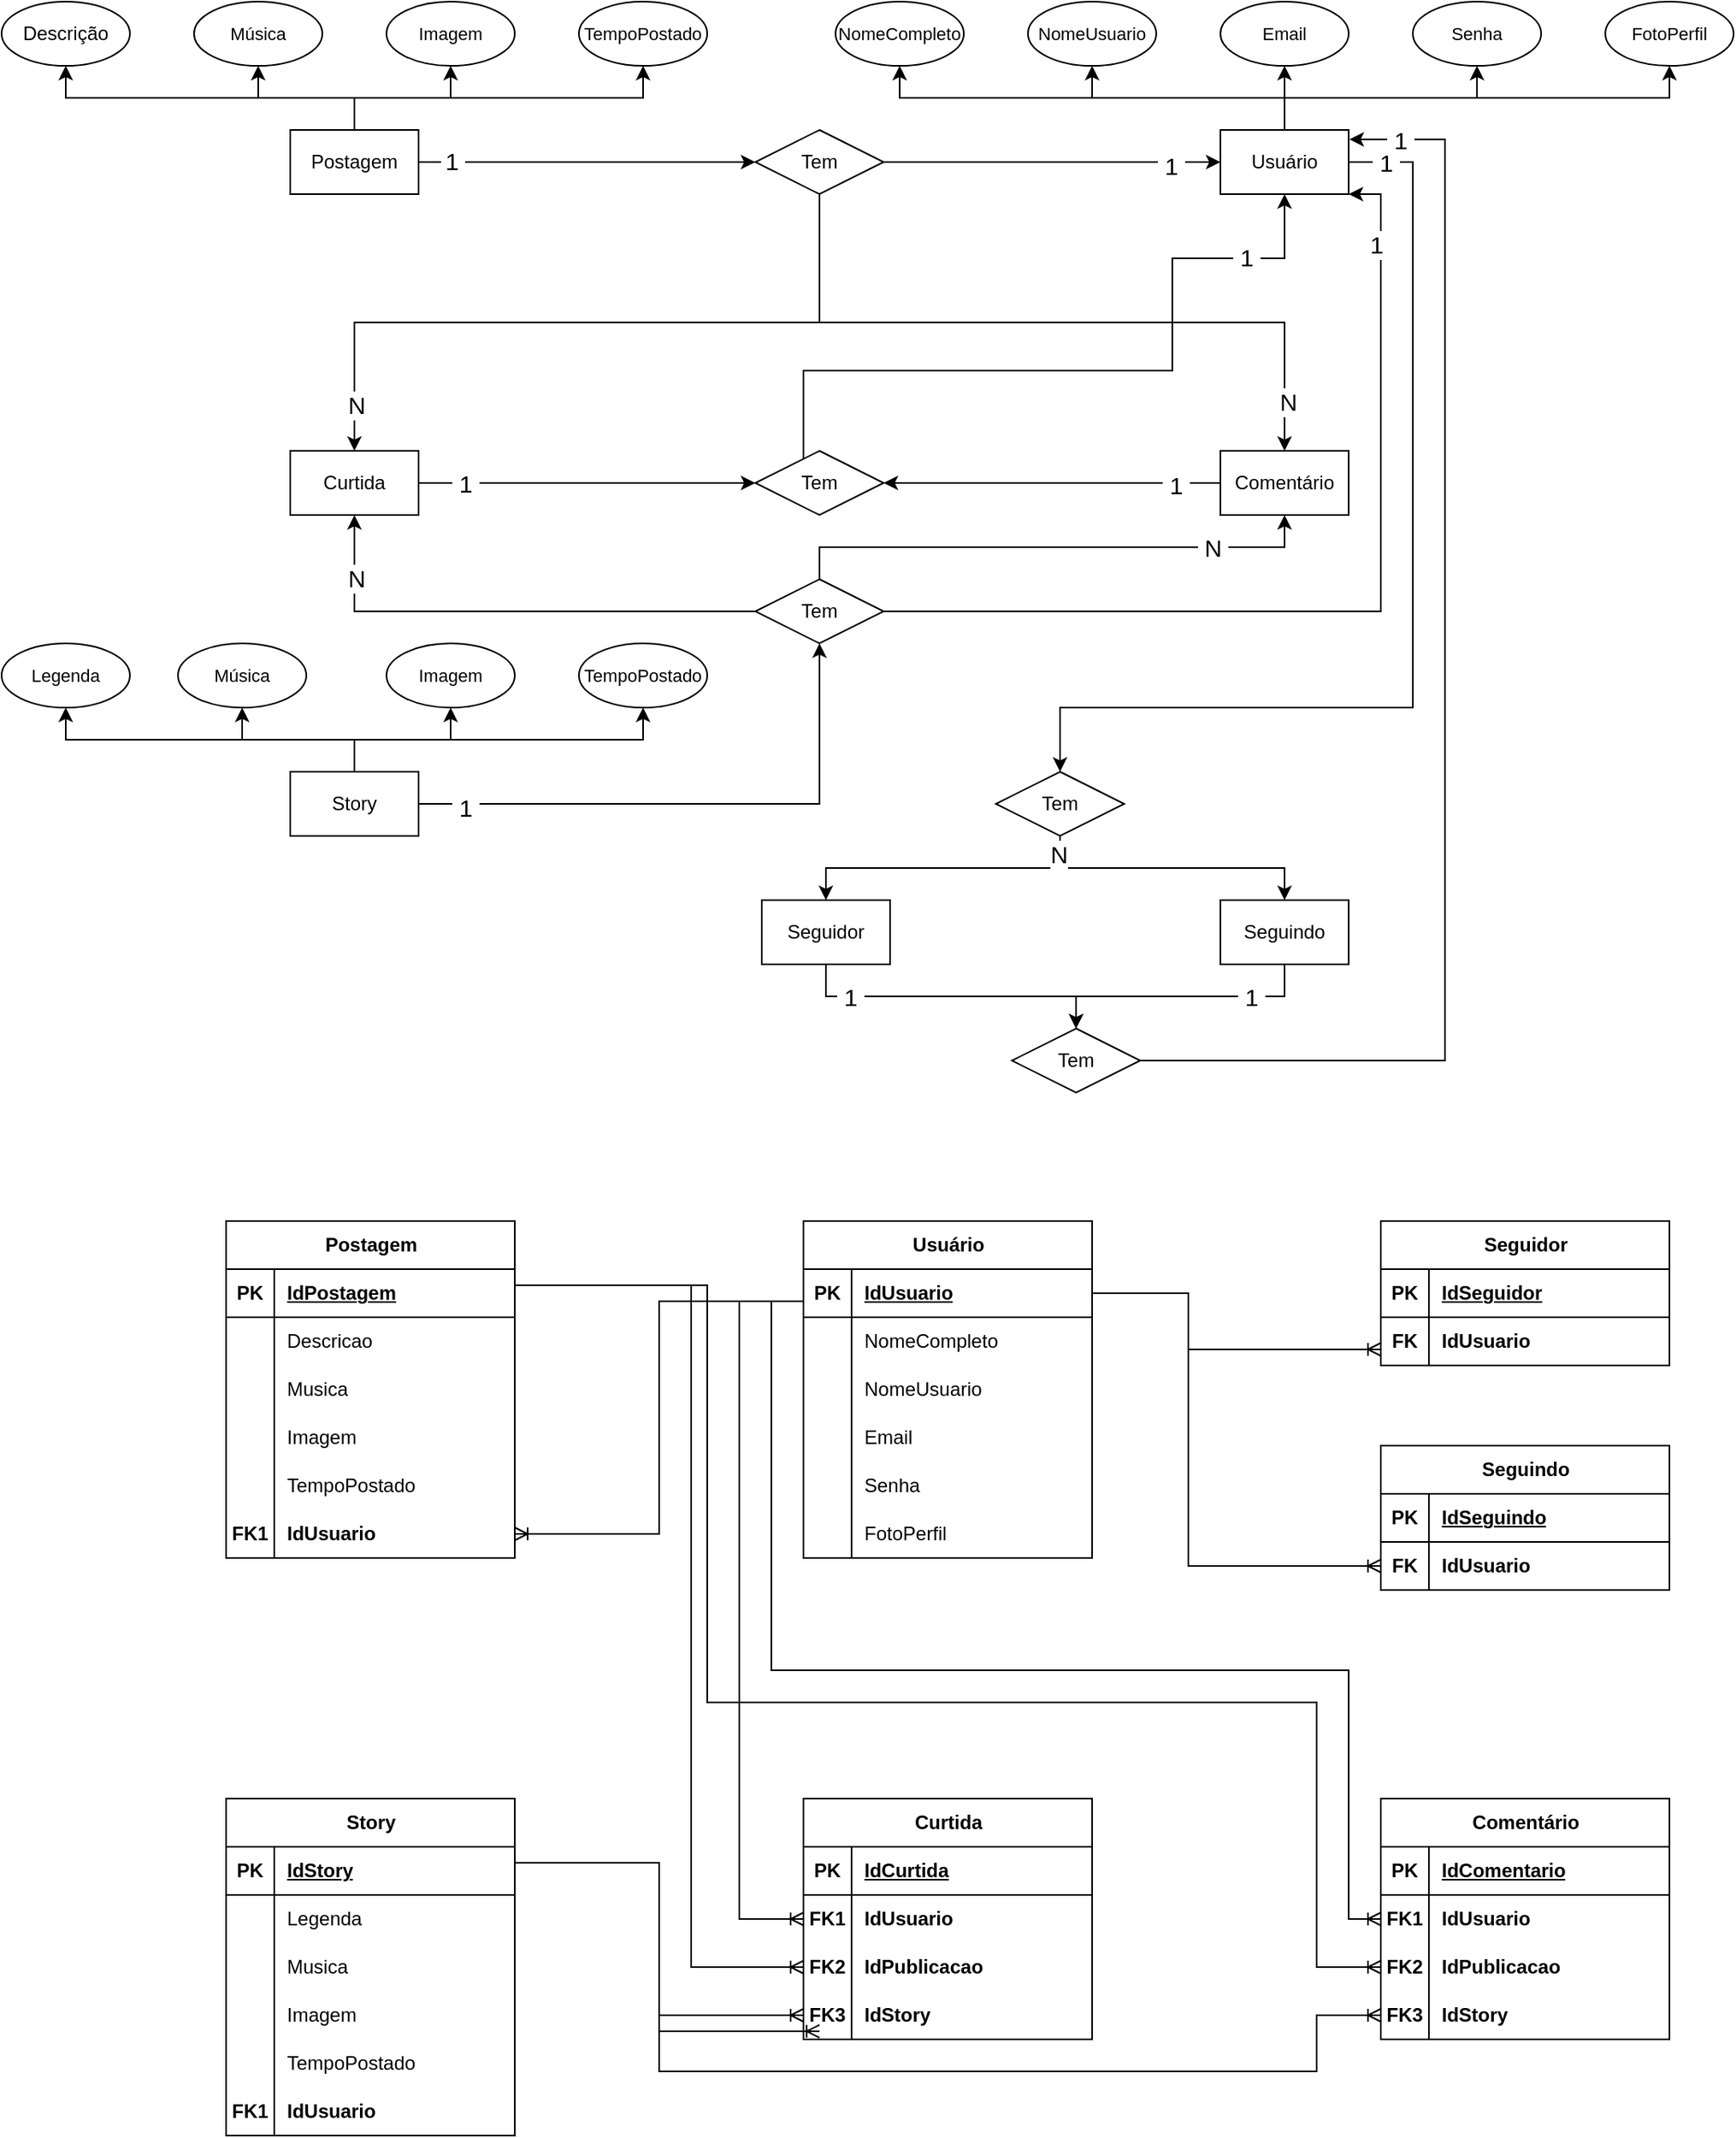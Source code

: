 <mxfile version="28.2.3">
  <diagram name="Página-1" id="EewztxIhcmtVePZvK8i4">
    <mxGraphModel grid="1" page="1" gridSize="10" guides="1" tooltips="1" connect="1" arrows="1" fold="1" pageScale="1" pageWidth="827" pageHeight="1169" math="0" shadow="0">
      <root>
        <mxCell id="0" />
        <mxCell id="1" parent="0" />
        <mxCell id="Dz-Kh3eGNdh8o4RU7KDZ-23" style="edgeStyle=orthogonalEdgeStyle;rounded=0;orthogonalLoop=1;jettySize=auto;html=1;entryX=0.5;entryY=1;entryDx=0;entryDy=0;" edge="1" parent="1" source="Dz-Kh3eGNdh8o4RU7KDZ-1" target="Dz-Kh3eGNdh8o4RU7KDZ-17">
          <mxGeometry relative="1" as="geometry">
            <Array as="points">
              <mxPoint x="700" y="100" />
              <mxPoint x="460" y="100" />
            </Array>
          </mxGeometry>
        </mxCell>
        <mxCell id="Dz-Kh3eGNdh8o4RU7KDZ-24" style="edgeStyle=orthogonalEdgeStyle;rounded=0;orthogonalLoop=1;jettySize=auto;html=1;entryX=0.5;entryY=1;entryDx=0;entryDy=0;" edge="1" parent="1" source="Dz-Kh3eGNdh8o4RU7KDZ-1" target="Dz-Kh3eGNdh8o4RU7KDZ-18">
          <mxGeometry relative="1" as="geometry">
            <Array as="points">
              <mxPoint x="700" y="100" />
              <mxPoint x="580" y="100" />
            </Array>
          </mxGeometry>
        </mxCell>
        <mxCell id="Dz-Kh3eGNdh8o4RU7KDZ-25" style="edgeStyle=orthogonalEdgeStyle;rounded=0;orthogonalLoop=1;jettySize=auto;html=1;entryX=0.5;entryY=1;entryDx=0;entryDy=0;" edge="1" parent="1" source="Dz-Kh3eGNdh8o4RU7KDZ-1" target="Dz-Kh3eGNdh8o4RU7KDZ-19">
          <mxGeometry relative="1" as="geometry" />
        </mxCell>
        <mxCell id="Dz-Kh3eGNdh8o4RU7KDZ-26" style="edgeStyle=orthogonalEdgeStyle;rounded=0;orthogonalLoop=1;jettySize=auto;html=1;entryX=0.5;entryY=1;entryDx=0;entryDy=0;" edge="1" parent="1" source="Dz-Kh3eGNdh8o4RU7KDZ-1" target="Dz-Kh3eGNdh8o4RU7KDZ-20">
          <mxGeometry relative="1" as="geometry">
            <Array as="points">
              <mxPoint x="700" y="100" />
              <mxPoint x="820" y="100" />
            </Array>
          </mxGeometry>
        </mxCell>
        <mxCell id="Dz-Kh3eGNdh8o4RU7KDZ-27" style="edgeStyle=orthogonalEdgeStyle;rounded=0;orthogonalLoop=1;jettySize=auto;html=1;entryX=0.5;entryY=1;entryDx=0;entryDy=0;" edge="1" parent="1" source="Dz-Kh3eGNdh8o4RU7KDZ-1" target="Dz-Kh3eGNdh8o4RU7KDZ-22">
          <mxGeometry relative="1" as="geometry">
            <Array as="points">
              <mxPoint x="700" y="100" />
              <mxPoint x="940" y="100" />
            </Array>
          </mxGeometry>
        </mxCell>
        <mxCell id="Dz-Kh3eGNdh8o4RU7KDZ-199" style="edgeStyle=orthogonalEdgeStyle;rounded=0;orthogonalLoop=1;jettySize=auto;html=1;exitX=1;exitY=0.5;exitDx=0;exitDy=0;" edge="1" parent="1" source="Dz-Kh3eGNdh8o4RU7KDZ-1" target="Dz-Kh3eGNdh8o4RU7KDZ-43">
          <mxGeometry relative="1" as="geometry">
            <Array as="points">
              <mxPoint x="780" y="140" />
              <mxPoint x="780" y="480" />
              <mxPoint x="560" y="480" />
            </Array>
          </mxGeometry>
        </mxCell>
        <mxCell id="Dz-Kh3eGNdh8o4RU7KDZ-200" value="&lt;span style=&quot;font-size: 15px;&quot;&gt;&amp;nbsp;1&amp;nbsp;&lt;/span&gt;" style="edgeLabel;html=1;align=center;verticalAlign=middle;resizable=0;points=[];" connectable="0" vertex="1" parent="Dz-Kh3eGNdh8o4RU7KDZ-199">
          <mxGeometry x="-0.929" relative="1" as="geometry">
            <mxPoint as="offset" />
          </mxGeometry>
        </mxCell>
        <mxCell id="Dz-Kh3eGNdh8o4RU7KDZ-1" value="Usuário" style="rounded=0;whiteSpace=wrap;html=1;" vertex="1" parent="1">
          <mxGeometry x="660" y="120" width="80" height="40" as="geometry" />
        </mxCell>
        <mxCell id="Dz-Kh3eGNdh8o4RU7KDZ-12" value="" style="edgeStyle=orthogonalEdgeStyle;rounded=0;orthogonalLoop=1;jettySize=auto;html=1;entryX=0.5;entryY=1;entryDx=0;entryDy=0;" edge="1" parent="1" source="Dz-Kh3eGNdh8o4RU7KDZ-2" target="Dz-Kh3eGNdh8o4RU7KDZ-11">
          <mxGeometry relative="1" as="geometry">
            <Array as="points">
              <mxPoint x="120" y="100" />
              <mxPoint x="-60" y="100" />
            </Array>
          </mxGeometry>
        </mxCell>
        <mxCell id="Dz-Kh3eGNdh8o4RU7KDZ-14" value="" style="edgeStyle=orthogonalEdgeStyle;rounded=0;orthogonalLoop=1;jettySize=auto;html=1;" edge="1" parent="1" source="Dz-Kh3eGNdh8o4RU7KDZ-2" target="Dz-Kh3eGNdh8o4RU7KDZ-13">
          <mxGeometry relative="1" as="geometry" />
        </mxCell>
        <mxCell id="Dz-Kh3eGNdh8o4RU7KDZ-186" value="&amp;nbsp;&lt;font style=&quot;font-size: 15px;&quot;&gt;1&amp;nbsp;&lt;/font&gt;" style="edgeLabel;html=1;align=center;verticalAlign=middle;resizable=0;points=[];" connectable="0" vertex="1" parent="Dz-Kh3eGNdh8o4RU7KDZ-14">
          <mxGeometry x="-0.798" y="1" relative="1" as="geometry">
            <mxPoint as="offset" />
          </mxGeometry>
        </mxCell>
        <mxCell id="Dz-Kh3eGNdh8o4RU7KDZ-56" style="edgeStyle=orthogonalEdgeStyle;rounded=0;orthogonalLoop=1;jettySize=auto;html=1;entryX=0.5;entryY=1;entryDx=0;entryDy=0;" edge="1" parent="1" source="Dz-Kh3eGNdh8o4RU7KDZ-2" target="Dz-Kh3eGNdh8o4RU7KDZ-55">
          <mxGeometry relative="1" as="geometry" />
        </mxCell>
        <mxCell id="Dz-Kh3eGNdh8o4RU7KDZ-57" style="edgeStyle=orthogonalEdgeStyle;rounded=0;orthogonalLoop=1;jettySize=auto;html=1;entryX=0.5;entryY=1;entryDx=0;entryDy=0;" edge="1" parent="1" source="Dz-Kh3eGNdh8o4RU7KDZ-2" target="Dz-Kh3eGNdh8o4RU7KDZ-54">
          <mxGeometry relative="1" as="geometry" />
        </mxCell>
        <mxCell id="Dz-Kh3eGNdh8o4RU7KDZ-58" style="edgeStyle=orthogonalEdgeStyle;rounded=0;orthogonalLoop=1;jettySize=auto;html=1;entryX=0.5;entryY=1;entryDx=0;entryDy=0;" edge="1" parent="1" source="Dz-Kh3eGNdh8o4RU7KDZ-2" target="Dz-Kh3eGNdh8o4RU7KDZ-53">
          <mxGeometry relative="1" as="geometry">
            <Array as="points">
              <mxPoint x="120" y="100" />
              <mxPoint x="300" y="100" />
            </Array>
          </mxGeometry>
        </mxCell>
        <mxCell id="Dz-Kh3eGNdh8o4RU7KDZ-2" value="Postagem" style="rounded=0;whiteSpace=wrap;html=1;" vertex="1" parent="1">
          <mxGeometry x="80" y="120" width="80" height="40" as="geometry" />
        </mxCell>
        <mxCell id="Dz-Kh3eGNdh8o4RU7KDZ-51" style="edgeStyle=orthogonalEdgeStyle;rounded=0;orthogonalLoop=1;jettySize=auto;html=1;exitX=1;exitY=0.5;exitDx=0;exitDy=0;" edge="1" parent="1" source="Dz-Kh3eGNdh8o4RU7KDZ-3" target="Dz-Kh3eGNdh8o4RU7KDZ-50">
          <mxGeometry relative="1" as="geometry" />
        </mxCell>
        <mxCell id="Dz-Kh3eGNdh8o4RU7KDZ-190" value="&lt;span style=&quot;font-size: 15px;&quot;&gt;&amp;nbsp;1&amp;nbsp;&lt;/span&gt;" style="edgeLabel;html=1;align=center;verticalAlign=middle;resizable=0;points=[];" connectable="0" vertex="1" parent="Dz-Kh3eGNdh8o4RU7KDZ-51">
          <mxGeometry x="-0.719" relative="1" as="geometry">
            <mxPoint x="-1" as="offset" />
          </mxGeometry>
        </mxCell>
        <mxCell id="Dz-Kh3eGNdh8o4RU7KDZ-3" value="Curtida" style="rounded=0;whiteSpace=wrap;html=1;" vertex="1" parent="1">
          <mxGeometry x="80" y="320" width="80" height="40" as="geometry" />
        </mxCell>
        <mxCell id="GRPe2XX9fj8zF9kyBkjl-1" style="edgeStyle=orthogonalEdgeStyle;rounded=0;orthogonalLoop=1;jettySize=auto;html=1;exitX=0;exitY=0.5;exitDx=0;exitDy=0;entryX=1;entryY=0.5;entryDx=0;entryDy=0;" edge="1" parent="1" source="Dz-Kh3eGNdh8o4RU7KDZ-4" target="Dz-Kh3eGNdh8o4RU7KDZ-50">
          <mxGeometry relative="1" as="geometry" />
        </mxCell>
        <mxCell id="Dz-Kh3eGNdh8o4RU7KDZ-192" value="&lt;span style=&quot;font-size: 15px;&quot;&gt;&amp;nbsp;1&amp;nbsp;&lt;/span&gt;" style="edgeLabel;html=1;align=center;verticalAlign=middle;resizable=0;points=[];" connectable="0" vertex="1" parent="GRPe2XX9fj8zF9kyBkjl-1">
          <mxGeometry x="-0.745" y="1" relative="1" as="geometry">
            <mxPoint x="-1" as="offset" />
          </mxGeometry>
        </mxCell>
        <mxCell id="Dz-Kh3eGNdh8o4RU7KDZ-4" value="Comentário" style="rounded=0;whiteSpace=wrap;html=1;" vertex="1" parent="1">
          <mxGeometry x="660" y="320" width="80" height="40" as="geometry" />
        </mxCell>
        <mxCell id="Dz-Kh3eGNdh8o4RU7KDZ-31" style="edgeStyle=orthogonalEdgeStyle;rounded=0;orthogonalLoop=1;jettySize=auto;html=1;" edge="1" parent="1" source="Dz-Kh3eGNdh8o4RU7KDZ-5" target="Dz-Kh3eGNdh8o4RU7KDZ-30">
          <mxGeometry relative="1" as="geometry" />
        </mxCell>
        <mxCell id="Dz-Kh3eGNdh8o4RU7KDZ-194" value="&lt;span style=&quot;font-size: 15px;&quot;&gt;&amp;nbsp;1&amp;nbsp;&lt;/span&gt;" style="edgeLabel;html=1;align=center;verticalAlign=middle;resizable=0;points=[];" connectable="0" vertex="1" parent="Dz-Kh3eGNdh8o4RU7KDZ-31">
          <mxGeometry x="-0.831" y="-2" relative="1" as="geometry">
            <mxPoint x="-1" as="offset" />
          </mxGeometry>
        </mxCell>
        <mxCell id="Dz-Kh3eGNdh8o4RU7KDZ-35" value="" style="edgeStyle=orthogonalEdgeStyle;rounded=0;orthogonalLoop=1;jettySize=auto;html=1;" edge="1" parent="1" source="Dz-Kh3eGNdh8o4RU7KDZ-5" target="Dz-Kh3eGNdh8o4RU7KDZ-34">
          <mxGeometry relative="1" as="geometry">
            <Array as="points">
              <mxPoint x="120" y="500" />
              <mxPoint x="300" y="500" />
            </Array>
          </mxGeometry>
        </mxCell>
        <mxCell id="Dz-Kh3eGNdh8o4RU7KDZ-37" value="" style="edgeStyle=orthogonalEdgeStyle;rounded=0;orthogonalLoop=1;jettySize=auto;html=1;" edge="1" parent="1" source="Dz-Kh3eGNdh8o4RU7KDZ-5" target="Dz-Kh3eGNdh8o4RU7KDZ-36">
          <mxGeometry relative="1" as="geometry" />
        </mxCell>
        <mxCell id="Dz-Kh3eGNdh8o4RU7KDZ-40" style="edgeStyle=orthogonalEdgeStyle;rounded=0;orthogonalLoop=1;jettySize=auto;html=1;entryX=0.5;entryY=1;entryDx=0;entryDy=0;" edge="1" parent="1" source="Dz-Kh3eGNdh8o4RU7KDZ-5" target="Dz-Kh3eGNdh8o4RU7KDZ-38">
          <mxGeometry relative="1" as="geometry" />
        </mxCell>
        <mxCell id="Dz-Kh3eGNdh8o4RU7KDZ-41" style="edgeStyle=orthogonalEdgeStyle;rounded=0;orthogonalLoop=1;jettySize=auto;html=1;entryX=0.5;entryY=1;entryDx=0;entryDy=0;" edge="1" parent="1" source="Dz-Kh3eGNdh8o4RU7KDZ-5" target="Dz-Kh3eGNdh8o4RU7KDZ-39">
          <mxGeometry relative="1" as="geometry">
            <Array as="points">
              <mxPoint x="120" y="500" />
              <mxPoint x="-60" y="500" />
            </Array>
          </mxGeometry>
        </mxCell>
        <mxCell id="Dz-Kh3eGNdh8o4RU7KDZ-5" value="Story" style="rounded=0;whiteSpace=wrap;html=1;" vertex="1" parent="1">
          <mxGeometry x="80" y="520" width="80" height="40" as="geometry" />
        </mxCell>
        <mxCell id="Dz-Kh3eGNdh8o4RU7KDZ-210" style="edgeStyle=orthogonalEdgeStyle;rounded=0;orthogonalLoop=1;jettySize=auto;html=1;entryX=0.5;entryY=0;entryDx=0;entryDy=0;" edge="1" parent="1" source="Dz-Kh3eGNdh8o4RU7KDZ-6" target="Dz-Kh3eGNdh8o4RU7KDZ-204">
          <mxGeometry relative="1" as="geometry">
            <Array as="points">
              <mxPoint x="700" y="660" />
              <mxPoint x="570" y="660" />
            </Array>
          </mxGeometry>
        </mxCell>
        <mxCell id="Dz-Kh3eGNdh8o4RU7KDZ-211" value="&lt;font style=&quot;font-size: 15px;&quot;&gt;&amp;nbsp;1&amp;nbsp;&lt;/font&gt;" style="edgeLabel;html=1;align=center;verticalAlign=middle;resizable=0;points=[];" connectable="0" vertex="1" parent="Dz-Kh3eGNdh8o4RU7KDZ-210">
          <mxGeometry x="-0.513" relative="1" as="geometry">
            <mxPoint as="offset" />
          </mxGeometry>
        </mxCell>
        <mxCell id="Dz-Kh3eGNdh8o4RU7KDZ-6" value="Seguindo" style="rounded=0;whiteSpace=wrap;html=1;" vertex="1" parent="1">
          <mxGeometry x="660" y="600" width="80" height="40" as="geometry" />
        </mxCell>
        <mxCell id="Dz-Kh3eGNdh8o4RU7KDZ-205" style="edgeStyle=orthogonalEdgeStyle;rounded=0;orthogonalLoop=1;jettySize=auto;html=1;entryX=0.5;entryY=0;entryDx=0;entryDy=0;" edge="1" parent="1" source="Dz-Kh3eGNdh8o4RU7KDZ-7" target="Dz-Kh3eGNdh8o4RU7KDZ-204">
          <mxGeometry relative="1" as="geometry">
            <Array as="points">
              <mxPoint x="414" y="660" />
              <mxPoint x="570" y="660" />
            </Array>
          </mxGeometry>
        </mxCell>
        <mxCell id="Dz-Kh3eGNdh8o4RU7KDZ-208" value="&lt;span style=&quot;font-size: 15px;&quot;&gt;&amp;nbsp;1&amp;nbsp;&lt;/span&gt;" style="edgeLabel;html=1;align=center;verticalAlign=middle;resizable=0;points=[];" connectable="0" vertex="1" parent="Dz-Kh3eGNdh8o4RU7KDZ-205">
          <mxGeometry x="-0.647" relative="1" as="geometry">
            <mxPoint as="offset" />
          </mxGeometry>
        </mxCell>
        <mxCell id="Dz-Kh3eGNdh8o4RU7KDZ-7" value="Seguidor" style="rounded=0;whiteSpace=wrap;html=1;" vertex="1" parent="1">
          <mxGeometry x="374" y="600" width="80" height="40" as="geometry" />
        </mxCell>
        <mxCell id="Dz-Kh3eGNdh8o4RU7KDZ-11" value="Descrição" style="ellipse;whiteSpace=wrap;html=1;" vertex="1" parent="1">
          <mxGeometry x="-100" y="40" width="80" height="40" as="geometry" />
        </mxCell>
        <mxCell id="Dz-Kh3eGNdh8o4RU7KDZ-15" style="edgeStyle=orthogonalEdgeStyle;rounded=0;orthogonalLoop=1;jettySize=auto;html=1;exitX=1;exitY=0.5;exitDx=0;exitDy=0;" edge="1" parent="1" source="Dz-Kh3eGNdh8o4RU7KDZ-13" target="Dz-Kh3eGNdh8o4RU7KDZ-1">
          <mxGeometry relative="1" as="geometry" />
        </mxCell>
        <mxCell id="Dz-Kh3eGNdh8o4RU7KDZ-187" value="&lt;font style=&quot;font-size: 15px;&quot;&gt;&amp;nbsp;1&amp;nbsp;&lt;/font&gt;" style="edgeLabel;html=1;align=center;verticalAlign=middle;resizable=0;points=[];" connectable="0" vertex="1" parent="Dz-Kh3eGNdh8o4RU7KDZ-15">
          <mxGeometry x="0.702" y="-2" relative="1" as="geometry">
            <mxPoint as="offset" />
          </mxGeometry>
        </mxCell>
        <mxCell id="Dz-Kh3eGNdh8o4RU7KDZ-28" style="edgeStyle=orthogonalEdgeStyle;rounded=0;orthogonalLoop=1;jettySize=auto;html=1;entryX=0.5;entryY=0;entryDx=0;entryDy=0;" edge="1" parent="1" source="Dz-Kh3eGNdh8o4RU7KDZ-13" target="Dz-Kh3eGNdh8o4RU7KDZ-3">
          <mxGeometry relative="1" as="geometry">
            <Array as="points">
              <mxPoint x="410" y="240" />
              <mxPoint x="120" y="240" />
            </Array>
          </mxGeometry>
        </mxCell>
        <mxCell id="Dz-Kh3eGNdh8o4RU7KDZ-188" value="&lt;font style=&quot;font-size: 15px;&quot;&gt;N&lt;/font&gt;" style="edgeLabel;html=1;align=center;verticalAlign=middle;resizable=0;points=[];" connectable="0" vertex="1" parent="Dz-Kh3eGNdh8o4RU7KDZ-28">
          <mxGeometry x="0.872" y="1" relative="1" as="geometry">
            <mxPoint as="offset" />
          </mxGeometry>
        </mxCell>
        <mxCell id="Dz-Kh3eGNdh8o4RU7KDZ-29" style="edgeStyle=orthogonalEdgeStyle;rounded=0;orthogonalLoop=1;jettySize=auto;html=1;entryX=0.5;entryY=0;entryDx=0;entryDy=0;" edge="1" parent="1" source="Dz-Kh3eGNdh8o4RU7KDZ-13" target="Dz-Kh3eGNdh8o4RU7KDZ-4">
          <mxGeometry relative="1" as="geometry">
            <Array as="points">
              <mxPoint x="410" y="240" />
              <mxPoint x="700" y="240" />
            </Array>
          </mxGeometry>
        </mxCell>
        <mxCell id="Dz-Kh3eGNdh8o4RU7KDZ-189" value="&lt;span style=&quot;font-size: 15px;&quot;&gt;N&lt;/span&gt;" style="edgeLabel;html=1;align=center;verticalAlign=middle;resizable=0;points=[];" connectable="0" vertex="1" parent="Dz-Kh3eGNdh8o4RU7KDZ-29">
          <mxGeometry x="0.864" y="2" relative="1" as="geometry">
            <mxPoint y="-1" as="offset" />
          </mxGeometry>
        </mxCell>
        <mxCell id="Dz-Kh3eGNdh8o4RU7KDZ-13" value="Tem" style="rhombus;whiteSpace=wrap;html=1;rounded=0;" vertex="1" parent="1">
          <mxGeometry x="370" y="120" width="80" height="40" as="geometry" />
        </mxCell>
        <mxCell id="Dz-Kh3eGNdh8o4RU7KDZ-17" value="&lt;font style=&quot;font-size: 11px;&quot;&gt;NomeCompleto&lt;/font&gt;" style="ellipse;whiteSpace=wrap;html=1;" vertex="1" parent="1">
          <mxGeometry x="420" y="40" width="80" height="40" as="geometry" />
        </mxCell>
        <mxCell id="Dz-Kh3eGNdh8o4RU7KDZ-18" value="&lt;font style=&quot;font-size: 11px;&quot;&gt;NomeUsuario&lt;/font&gt;" style="ellipse;whiteSpace=wrap;html=1;" vertex="1" parent="1">
          <mxGeometry x="540" y="40" width="80" height="40" as="geometry" />
        </mxCell>
        <mxCell id="Dz-Kh3eGNdh8o4RU7KDZ-19" value="&lt;font style=&quot;font-size: 11px;&quot;&gt;Email&lt;/font&gt;" style="ellipse;whiteSpace=wrap;html=1;" vertex="1" parent="1">
          <mxGeometry x="660" y="40" width="80" height="40" as="geometry" />
        </mxCell>
        <mxCell id="Dz-Kh3eGNdh8o4RU7KDZ-20" value="&lt;font style=&quot;font-size: 11px;&quot;&gt;Senha&lt;/font&gt;" style="ellipse;whiteSpace=wrap;html=1;" vertex="1" parent="1">
          <mxGeometry x="780" y="40" width="80" height="40" as="geometry" />
        </mxCell>
        <mxCell id="Dz-Kh3eGNdh8o4RU7KDZ-22" value="&lt;font style=&quot;font-size: 11px;&quot;&gt;FotoPerfil&lt;/font&gt;" style="ellipse;whiteSpace=wrap;html=1;" vertex="1" parent="1">
          <mxGeometry x="900" y="40" width="80" height="40" as="geometry" />
        </mxCell>
        <mxCell id="Dz-Kh3eGNdh8o4RU7KDZ-32" style="edgeStyle=orthogonalEdgeStyle;rounded=0;orthogonalLoop=1;jettySize=auto;html=1;entryX=0.5;entryY=1;entryDx=0;entryDy=0;" edge="1" parent="1" source="Dz-Kh3eGNdh8o4RU7KDZ-30" target="Dz-Kh3eGNdh8o4RU7KDZ-3">
          <mxGeometry relative="1" as="geometry" />
        </mxCell>
        <mxCell id="Dz-Kh3eGNdh8o4RU7KDZ-195" value="&lt;font style=&quot;font-size: 15px;&quot;&gt;N&lt;/font&gt;" style="edgeLabel;html=1;align=center;verticalAlign=middle;resizable=0;points=[];" connectable="0" vertex="1" parent="Dz-Kh3eGNdh8o4RU7KDZ-32">
          <mxGeometry x="0.75" y="-1" relative="1" as="geometry">
            <mxPoint as="offset" />
          </mxGeometry>
        </mxCell>
        <mxCell id="Dz-Kh3eGNdh8o4RU7KDZ-33" style="edgeStyle=orthogonalEdgeStyle;rounded=0;orthogonalLoop=1;jettySize=auto;html=1;entryX=0.5;entryY=1;entryDx=0;entryDy=0;" edge="1" parent="1" source="Dz-Kh3eGNdh8o4RU7KDZ-30" target="Dz-Kh3eGNdh8o4RU7KDZ-4">
          <mxGeometry relative="1" as="geometry">
            <Array as="points">
              <mxPoint x="410" y="380" />
              <mxPoint x="700" y="380" />
            </Array>
          </mxGeometry>
        </mxCell>
        <mxCell id="Dz-Kh3eGNdh8o4RU7KDZ-196" value="&lt;font style=&quot;font-size: 15px;&quot;&gt;&amp;nbsp;N&amp;nbsp;&lt;/font&gt;" style="edgeLabel;html=1;align=center;verticalAlign=middle;resizable=0;points=[];" connectable="0" vertex="1" parent="Dz-Kh3eGNdh8o4RU7KDZ-33">
          <mxGeometry x="0.611" relative="1" as="geometry">
            <mxPoint x="-1" as="offset" />
          </mxGeometry>
        </mxCell>
        <mxCell id="Dz-Kh3eGNdh8o4RU7KDZ-42" style="edgeStyle=orthogonalEdgeStyle;rounded=0;orthogonalLoop=1;jettySize=auto;html=1;entryX=1;entryY=1;entryDx=0;entryDy=0;" edge="1" parent="1" source="Dz-Kh3eGNdh8o4RU7KDZ-30" target="Dz-Kh3eGNdh8o4RU7KDZ-1">
          <mxGeometry relative="1" as="geometry">
            <mxPoint x="740" y="140" as="targetPoint" />
            <Array as="points">
              <mxPoint x="760" y="420" />
              <mxPoint x="760" y="160" />
            </Array>
          </mxGeometry>
        </mxCell>
        <mxCell id="Dz-Kh3eGNdh8o4RU7KDZ-198" value="&lt;font style=&quot;font-size: 15px;&quot;&gt;1&lt;/font&gt;" style="edgeLabel;html=1;align=center;verticalAlign=middle;resizable=0;points=[];" connectable="0" vertex="1" parent="Dz-Kh3eGNdh8o4RU7KDZ-42">
          <mxGeometry x="0.827" y="3" relative="1" as="geometry">
            <mxPoint as="offset" />
          </mxGeometry>
        </mxCell>
        <mxCell id="Dz-Kh3eGNdh8o4RU7KDZ-30" value="Tem" style="rhombus;whiteSpace=wrap;html=1;rounded=0;" vertex="1" parent="1">
          <mxGeometry x="370" y="400" width="80" height="40" as="geometry" />
        </mxCell>
        <mxCell id="Dz-Kh3eGNdh8o4RU7KDZ-34" value="&lt;font style=&quot;font-size: 11px;&quot;&gt;TempoPostado&lt;/font&gt;" style="ellipse;whiteSpace=wrap;html=1;" vertex="1" parent="1">
          <mxGeometry x="260" y="440" width="80" height="40" as="geometry" />
        </mxCell>
        <mxCell id="Dz-Kh3eGNdh8o4RU7KDZ-36" value="&lt;font style=&quot;font-size: 11px;&quot;&gt;Imagem&lt;/font&gt;" style="ellipse;whiteSpace=wrap;html=1;" vertex="1" parent="1">
          <mxGeometry x="140" y="440" width="80" height="40" as="geometry" />
        </mxCell>
        <mxCell id="Dz-Kh3eGNdh8o4RU7KDZ-38" value="&lt;font style=&quot;font-size: 11px;&quot;&gt;Música&lt;/font&gt;" style="ellipse;whiteSpace=wrap;html=1;" vertex="1" parent="1">
          <mxGeometry x="10" y="440" width="80" height="40" as="geometry" />
        </mxCell>
        <mxCell id="Dz-Kh3eGNdh8o4RU7KDZ-39" value="&lt;span style=&quot;font-size: 11px;&quot;&gt;Legenda&lt;/span&gt;" style="ellipse;whiteSpace=wrap;html=1;" vertex="1" parent="1">
          <mxGeometry x="-100" y="440" width="80" height="40" as="geometry" />
        </mxCell>
        <mxCell id="Dz-Kh3eGNdh8o4RU7KDZ-201" style="edgeStyle=orthogonalEdgeStyle;rounded=0;orthogonalLoop=1;jettySize=auto;html=1;entryX=0.5;entryY=0;entryDx=0;entryDy=0;" edge="1" parent="1" source="Dz-Kh3eGNdh8o4RU7KDZ-43" target="Dz-Kh3eGNdh8o4RU7KDZ-7">
          <mxGeometry relative="1" as="geometry">
            <Array as="points">
              <mxPoint x="560" y="580" />
              <mxPoint x="414" y="580" />
            </Array>
          </mxGeometry>
        </mxCell>
        <mxCell id="Dz-Kh3eGNdh8o4RU7KDZ-202" style="edgeStyle=orthogonalEdgeStyle;rounded=0;orthogonalLoop=1;jettySize=auto;html=1;entryX=0.5;entryY=0;entryDx=0;entryDy=0;" edge="1" parent="1" source="Dz-Kh3eGNdh8o4RU7KDZ-43" target="Dz-Kh3eGNdh8o4RU7KDZ-6">
          <mxGeometry relative="1" as="geometry">
            <Array as="points">
              <mxPoint x="560" y="580" />
              <mxPoint x="700" y="580" />
            </Array>
          </mxGeometry>
        </mxCell>
        <mxCell id="Dz-Kh3eGNdh8o4RU7KDZ-203" value="&lt;font style=&quot;font-size: 15px;&quot;&gt;N&lt;/font&gt;" style="edgeLabel;html=1;align=center;verticalAlign=middle;resizable=0;points=[];" connectable="0" vertex="1" parent="Dz-Kh3eGNdh8o4RU7KDZ-202">
          <mxGeometry x="-0.882" y="-1" relative="1" as="geometry">
            <mxPoint as="offset" />
          </mxGeometry>
        </mxCell>
        <mxCell id="Dz-Kh3eGNdh8o4RU7KDZ-43" value="Tem" style="rhombus;whiteSpace=wrap;html=1;rounded=0;" vertex="1" parent="1">
          <mxGeometry x="520" y="520" width="80" height="40" as="geometry" />
        </mxCell>
        <mxCell id="Dz-Kh3eGNdh8o4RU7KDZ-52" style="edgeStyle=orthogonalEdgeStyle;rounded=0;orthogonalLoop=1;jettySize=auto;html=1;entryX=0.5;entryY=1;entryDx=0;entryDy=0;" edge="1" parent="1" source="Dz-Kh3eGNdh8o4RU7KDZ-50" target="Dz-Kh3eGNdh8o4RU7KDZ-1">
          <mxGeometry relative="1" as="geometry">
            <Array as="points">
              <mxPoint x="400" y="270" />
              <mxPoint x="630" y="270" />
              <mxPoint x="630" y="200" />
              <mxPoint x="700" y="200" />
            </Array>
          </mxGeometry>
        </mxCell>
        <mxCell id="Dz-Kh3eGNdh8o4RU7KDZ-191" value="&lt;span style=&quot;font-size: 15px;&quot;&gt;&amp;nbsp;1&amp;nbsp;&lt;/span&gt;" style="edgeLabel;html=1;align=center;verticalAlign=middle;resizable=0;points=[];" connectable="0" vertex="1" parent="Dz-Kh3eGNdh8o4RU7KDZ-52">
          <mxGeometry x="0.729" y="1" relative="1" as="geometry">
            <mxPoint x="-1" as="offset" />
          </mxGeometry>
        </mxCell>
        <mxCell id="Dz-Kh3eGNdh8o4RU7KDZ-50" value="Tem" style="rhombus;whiteSpace=wrap;html=1;rounded=0;" vertex="1" parent="1">
          <mxGeometry x="370" y="320" width="80" height="40" as="geometry" />
        </mxCell>
        <mxCell id="Dz-Kh3eGNdh8o4RU7KDZ-53" value="&lt;font style=&quot;font-size: 11px;&quot;&gt;TempoPostado&lt;/font&gt;" style="ellipse;whiteSpace=wrap;html=1;" vertex="1" parent="1">
          <mxGeometry x="260" y="40" width="80" height="40" as="geometry" />
        </mxCell>
        <mxCell id="Dz-Kh3eGNdh8o4RU7KDZ-54" value="&lt;font style=&quot;font-size: 11px;&quot;&gt;Imagem&lt;/font&gt;" style="ellipse;whiteSpace=wrap;html=1;" vertex="1" parent="1">
          <mxGeometry x="140" y="40" width="80" height="40" as="geometry" />
        </mxCell>
        <mxCell id="Dz-Kh3eGNdh8o4RU7KDZ-55" value="&lt;font style=&quot;font-size: 11px;&quot;&gt;Música&lt;/font&gt;" style="ellipse;whiteSpace=wrap;html=1;" vertex="1" parent="1">
          <mxGeometry x="20" y="40" width="80" height="40" as="geometry" />
        </mxCell>
        <mxCell id="Dz-Kh3eGNdh8o4RU7KDZ-63" value="Postagem" style="shape=table;startSize=30;container=1;collapsible=1;childLayout=tableLayout;fixedRows=1;rowLines=0;fontStyle=1;align=center;resizeLast=1;html=1;" vertex="1" parent="1">
          <mxGeometry x="40" y="800" width="180" height="210" as="geometry" />
        </mxCell>
        <mxCell id="Dz-Kh3eGNdh8o4RU7KDZ-64" value="" style="shape=tableRow;horizontal=0;startSize=0;swimlaneHead=0;swimlaneBody=0;fillColor=none;collapsible=0;dropTarget=0;points=[[0,0.5],[1,0.5]];portConstraint=eastwest;top=0;left=0;right=0;bottom=1;" vertex="1" parent="Dz-Kh3eGNdh8o4RU7KDZ-63">
          <mxGeometry y="30" width="180" height="30" as="geometry" />
        </mxCell>
        <mxCell id="Dz-Kh3eGNdh8o4RU7KDZ-65" value="PK" style="shape=partialRectangle;connectable=0;fillColor=none;top=0;left=0;bottom=0;right=0;fontStyle=1;overflow=hidden;whiteSpace=wrap;html=1;" vertex="1" parent="Dz-Kh3eGNdh8o4RU7KDZ-64">
          <mxGeometry width="30" height="30" as="geometry">
            <mxRectangle width="30" height="30" as="alternateBounds" />
          </mxGeometry>
        </mxCell>
        <mxCell id="Dz-Kh3eGNdh8o4RU7KDZ-66" value="IdPostagem" style="shape=partialRectangle;connectable=0;fillColor=none;top=0;left=0;bottom=0;right=0;align=left;spacingLeft=6;fontStyle=5;overflow=hidden;whiteSpace=wrap;html=1;" vertex="1" parent="Dz-Kh3eGNdh8o4RU7KDZ-64">
          <mxGeometry x="30" width="150" height="30" as="geometry">
            <mxRectangle width="150" height="30" as="alternateBounds" />
          </mxGeometry>
        </mxCell>
        <mxCell id="Dz-Kh3eGNdh8o4RU7KDZ-67" value="" style="shape=tableRow;horizontal=0;startSize=0;swimlaneHead=0;swimlaneBody=0;fillColor=none;collapsible=0;dropTarget=0;points=[[0,0.5],[1,0.5]];portConstraint=eastwest;top=0;left=0;right=0;bottom=0;" vertex="1" parent="Dz-Kh3eGNdh8o4RU7KDZ-63">
          <mxGeometry y="60" width="180" height="30" as="geometry" />
        </mxCell>
        <mxCell id="Dz-Kh3eGNdh8o4RU7KDZ-68" value="" style="shape=partialRectangle;connectable=0;fillColor=none;top=0;left=0;bottom=0;right=0;editable=1;overflow=hidden;whiteSpace=wrap;html=1;" vertex="1" parent="Dz-Kh3eGNdh8o4RU7KDZ-67">
          <mxGeometry width="30" height="30" as="geometry">
            <mxRectangle width="30" height="30" as="alternateBounds" />
          </mxGeometry>
        </mxCell>
        <mxCell id="Dz-Kh3eGNdh8o4RU7KDZ-69" value="Descricao" style="shape=partialRectangle;connectable=0;fillColor=none;top=0;left=0;bottom=0;right=0;align=left;spacingLeft=6;overflow=hidden;whiteSpace=wrap;html=1;" vertex="1" parent="Dz-Kh3eGNdh8o4RU7KDZ-67">
          <mxGeometry x="30" width="150" height="30" as="geometry">
            <mxRectangle width="150" height="30" as="alternateBounds" />
          </mxGeometry>
        </mxCell>
        <mxCell id="Dz-Kh3eGNdh8o4RU7KDZ-70" value="" style="shape=tableRow;horizontal=0;startSize=0;swimlaneHead=0;swimlaneBody=0;fillColor=none;collapsible=0;dropTarget=0;points=[[0,0.5],[1,0.5]];portConstraint=eastwest;top=0;left=0;right=0;bottom=0;" vertex="1" parent="Dz-Kh3eGNdh8o4RU7KDZ-63">
          <mxGeometry y="90" width="180" height="30" as="geometry" />
        </mxCell>
        <mxCell id="Dz-Kh3eGNdh8o4RU7KDZ-71" value="" style="shape=partialRectangle;connectable=0;fillColor=none;top=0;left=0;bottom=0;right=0;editable=1;overflow=hidden;whiteSpace=wrap;html=1;" vertex="1" parent="Dz-Kh3eGNdh8o4RU7KDZ-70">
          <mxGeometry width="30" height="30" as="geometry">
            <mxRectangle width="30" height="30" as="alternateBounds" />
          </mxGeometry>
        </mxCell>
        <mxCell id="Dz-Kh3eGNdh8o4RU7KDZ-72" value="Musica" style="shape=partialRectangle;connectable=0;fillColor=none;top=0;left=0;bottom=0;right=0;align=left;spacingLeft=6;overflow=hidden;whiteSpace=wrap;html=1;" vertex="1" parent="Dz-Kh3eGNdh8o4RU7KDZ-70">
          <mxGeometry x="30" width="150" height="30" as="geometry">
            <mxRectangle width="150" height="30" as="alternateBounds" />
          </mxGeometry>
        </mxCell>
        <mxCell id="Dz-Kh3eGNdh8o4RU7KDZ-73" value="" style="shape=tableRow;horizontal=0;startSize=0;swimlaneHead=0;swimlaneBody=0;fillColor=none;collapsible=0;dropTarget=0;points=[[0,0.5],[1,0.5]];portConstraint=eastwest;top=0;left=0;right=0;bottom=0;" vertex="1" parent="Dz-Kh3eGNdh8o4RU7KDZ-63">
          <mxGeometry y="120" width="180" height="30" as="geometry" />
        </mxCell>
        <mxCell id="Dz-Kh3eGNdh8o4RU7KDZ-74" value="" style="shape=partialRectangle;connectable=0;fillColor=none;top=0;left=0;bottom=0;right=0;editable=1;overflow=hidden;whiteSpace=wrap;html=1;" vertex="1" parent="Dz-Kh3eGNdh8o4RU7KDZ-73">
          <mxGeometry width="30" height="30" as="geometry">
            <mxRectangle width="30" height="30" as="alternateBounds" />
          </mxGeometry>
        </mxCell>
        <mxCell id="Dz-Kh3eGNdh8o4RU7KDZ-75" value="Imagem" style="shape=partialRectangle;connectable=0;fillColor=none;top=0;left=0;bottom=0;right=0;align=left;spacingLeft=6;overflow=hidden;whiteSpace=wrap;html=1;" vertex="1" parent="Dz-Kh3eGNdh8o4RU7KDZ-73">
          <mxGeometry x="30" width="150" height="30" as="geometry">
            <mxRectangle width="150" height="30" as="alternateBounds" />
          </mxGeometry>
        </mxCell>
        <mxCell id="Dz-Kh3eGNdh8o4RU7KDZ-77" value="" style="shape=tableRow;horizontal=0;startSize=0;swimlaneHead=0;swimlaneBody=0;fillColor=none;collapsible=0;dropTarget=0;points=[[0,0.5],[1,0.5]];portConstraint=eastwest;top=0;left=0;right=0;bottom=0;" vertex="1" parent="Dz-Kh3eGNdh8o4RU7KDZ-63">
          <mxGeometry y="150" width="180" height="30" as="geometry" />
        </mxCell>
        <mxCell id="Dz-Kh3eGNdh8o4RU7KDZ-78" value="" style="shape=partialRectangle;connectable=0;fillColor=none;top=0;left=0;bottom=0;right=0;editable=1;overflow=hidden;whiteSpace=wrap;html=1;" vertex="1" parent="Dz-Kh3eGNdh8o4RU7KDZ-77">
          <mxGeometry width="30" height="30" as="geometry">
            <mxRectangle width="30" height="30" as="alternateBounds" />
          </mxGeometry>
        </mxCell>
        <mxCell id="Dz-Kh3eGNdh8o4RU7KDZ-79" value="TempoPostado" style="shape=partialRectangle;connectable=0;fillColor=none;top=0;left=0;bottom=0;right=0;align=left;spacingLeft=6;overflow=hidden;whiteSpace=wrap;html=1;" vertex="1" parent="Dz-Kh3eGNdh8o4RU7KDZ-77">
          <mxGeometry x="30" width="150" height="30" as="geometry">
            <mxRectangle width="150" height="30" as="alternateBounds" />
          </mxGeometry>
        </mxCell>
        <mxCell id="Dz-Kh3eGNdh8o4RU7KDZ-80" value="" style="shape=tableRow;horizontal=0;startSize=0;swimlaneHead=0;swimlaneBody=0;fillColor=none;collapsible=0;dropTarget=0;points=[[0,0.5],[1,0.5]];portConstraint=eastwest;top=0;left=0;right=0;bottom=0;" vertex="1" parent="Dz-Kh3eGNdh8o4RU7KDZ-63">
          <mxGeometry y="180" width="180" height="30" as="geometry" />
        </mxCell>
        <mxCell id="Dz-Kh3eGNdh8o4RU7KDZ-81" value="&lt;b&gt;FK1&lt;/b&gt;" style="shape=partialRectangle;connectable=0;fillColor=none;top=0;left=0;bottom=0;right=0;editable=1;overflow=hidden;whiteSpace=wrap;html=1;" vertex="1" parent="Dz-Kh3eGNdh8o4RU7KDZ-80">
          <mxGeometry width="30" height="30" as="geometry">
            <mxRectangle width="30" height="30" as="alternateBounds" />
          </mxGeometry>
        </mxCell>
        <mxCell id="Dz-Kh3eGNdh8o4RU7KDZ-82" value="&lt;b&gt;IdUsuario&lt;/b&gt;" style="shape=partialRectangle;connectable=0;fillColor=none;top=0;left=0;bottom=0;right=0;align=left;spacingLeft=6;overflow=hidden;whiteSpace=wrap;html=1;" vertex="1" parent="Dz-Kh3eGNdh8o4RU7KDZ-80">
          <mxGeometry x="30" width="150" height="30" as="geometry">
            <mxRectangle width="150" height="30" as="alternateBounds" />
          </mxGeometry>
        </mxCell>
        <mxCell id="Dz-Kh3eGNdh8o4RU7KDZ-92" value="Usuário" style="shape=table;startSize=30;container=1;collapsible=1;childLayout=tableLayout;fixedRows=1;rowLines=0;fontStyle=1;align=center;resizeLast=1;html=1;" vertex="1" parent="1">
          <mxGeometry x="400" y="800" width="180" height="210" as="geometry" />
        </mxCell>
        <mxCell id="Dz-Kh3eGNdh8o4RU7KDZ-93" value="" style="shape=tableRow;horizontal=0;startSize=0;swimlaneHead=0;swimlaneBody=0;fillColor=none;collapsible=0;dropTarget=0;points=[[0,0.5],[1,0.5]];portConstraint=eastwest;top=0;left=0;right=0;bottom=1;" vertex="1" parent="Dz-Kh3eGNdh8o4RU7KDZ-92">
          <mxGeometry y="30" width="180" height="30" as="geometry" />
        </mxCell>
        <mxCell id="Dz-Kh3eGNdh8o4RU7KDZ-94" value="PK" style="shape=partialRectangle;connectable=0;fillColor=none;top=0;left=0;bottom=0;right=0;fontStyle=1;overflow=hidden;whiteSpace=wrap;html=1;" vertex="1" parent="Dz-Kh3eGNdh8o4RU7KDZ-93">
          <mxGeometry width="30" height="30" as="geometry">
            <mxRectangle width="30" height="30" as="alternateBounds" />
          </mxGeometry>
        </mxCell>
        <mxCell id="Dz-Kh3eGNdh8o4RU7KDZ-95" value="IdUsuario" style="shape=partialRectangle;connectable=0;fillColor=none;top=0;left=0;bottom=0;right=0;align=left;spacingLeft=6;fontStyle=5;overflow=hidden;whiteSpace=wrap;html=1;" vertex="1" parent="Dz-Kh3eGNdh8o4RU7KDZ-93">
          <mxGeometry x="30" width="150" height="30" as="geometry">
            <mxRectangle width="150" height="30" as="alternateBounds" />
          </mxGeometry>
        </mxCell>
        <mxCell id="Dz-Kh3eGNdh8o4RU7KDZ-96" value="" style="shape=tableRow;horizontal=0;startSize=0;swimlaneHead=0;swimlaneBody=0;fillColor=none;collapsible=0;dropTarget=0;points=[[0,0.5],[1,0.5]];portConstraint=eastwest;top=0;left=0;right=0;bottom=0;" vertex="1" parent="Dz-Kh3eGNdh8o4RU7KDZ-92">
          <mxGeometry y="60" width="180" height="30" as="geometry" />
        </mxCell>
        <mxCell id="Dz-Kh3eGNdh8o4RU7KDZ-97" value="" style="shape=partialRectangle;connectable=0;fillColor=none;top=0;left=0;bottom=0;right=0;editable=1;overflow=hidden;whiteSpace=wrap;html=1;" vertex="1" parent="Dz-Kh3eGNdh8o4RU7KDZ-96">
          <mxGeometry width="30" height="30" as="geometry">
            <mxRectangle width="30" height="30" as="alternateBounds" />
          </mxGeometry>
        </mxCell>
        <mxCell id="Dz-Kh3eGNdh8o4RU7KDZ-98" value="NomeCompleto" style="shape=partialRectangle;connectable=0;fillColor=none;top=0;left=0;bottom=0;right=0;align=left;spacingLeft=6;overflow=hidden;whiteSpace=wrap;html=1;" vertex="1" parent="Dz-Kh3eGNdh8o4RU7KDZ-96">
          <mxGeometry x="30" width="150" height="30" as="geometry">
            <mxRectangle width="150" height="30" as="alternateBounds" />
          </mxGeometry>
        </mxCell>
        <mxCell id="Dz-Kh3eGNdh8o4RU7KDZ-99" value="" style="shape=tableRow;horizontal=0;startSize=0;swimlaneHead=0;swimlaneBody=0;fillColor=none;collapsible=0;dropTarget=0;points=[[0,0.5],[1,0.5]];portConstraint=eastwest;top=0;left=0;right=0;bottom=0;" vertex="1" parent="Dz-Kh3eGNdh8o4RU7KDZ-92">
          <mxGeometry y="90" width="180" height="30" as="geometry" />
        </mxCell>
        <mxCell id="Dz-Kh3eGNdh8o4RU7KDZ-100" value="" style="shape=partialRectangle;connectable=0;fillColor=none;top=0;left=0;bottom=0;right=0;editable=1;overflow=hidden;whiteSpace=wrap;html=1;" vertex="1" parent="Dz-Kh3eGNdh8o4RU7KDZ-99">
          <mxGeometry width="30" height="30" as="geometry">
            <mxRectangle width="30" height="30" as="alternateBounds" />
          </mxGeometry>
        </mxCell>
        <mxCell id="Dz-Kh3eGNdh8o4RU7KDZ-101" value="NomeUsuario" style="shape=partialRectangle;connectable=0;fillColor=none;top=0;left=0;bottom=0;right=0;align=left;spacingLeft=6;overflow=hidden;whiteSpace=wrap;html=1;" vertex="1" parent="Dz-Kh3eGNdh8o4RU7KDZ-99">
          <mxGeometry x="30" width="150" height="30" as="geometry">
            <mxRectangle width="150" height="30" as="alternateBounds" />
          </mxGeometry>
        </mxCell>
        <mxCell id="Dz-Kh3eGNdh8o4RU7KDZ-102" value="" style="shape=tableRow;horizontal=0;startSize=0;swimlaneHead=0;swimlaneBody=0;fillColor=none;collapsible=0;dropTarget=0;points=[[0,0.5],[1,0.5]];portConstraint=eastwest;top=0;left=0;right=0;bottom=0;" vertex="1" parent="Dz-Kh3eGNdh8o4RU7KDZ-92">
          <mxGeometry y="120" width="180" height="30" as="geometry" />
        </mxCell>
        <mxCell id="Dz-Kh3eGNdh8o4RU7KDZ-103" value="" style="shape=partialRectangle;connectable=0;fillColor=none;top=0;left=0;bottom=0;right=0;editable=1;overflow=hidden;whiteSpace=wrap;html=1;" vertex="1" parent="Dz-Kh3eGNdh8o4RU7KDZ-102">
          <mxGeometry width="30" height="30" as="geometry">
            <mxRectangle width="30" height="30" as="alternateBounds" />
          </mxGeometry>
        </mxCell>
        <mxCell id="Dz-Kh3eGNdh8o4RU7KDZ-104" value="Email" style="shape=partialRectangle;connectable=0;fillColor=none;top=0;left=0;bottom=0;right=0;align=left;spacingLeft=6;overflow=hidden;whiteSpace=wrap;html=1;" vertex="1" parent="Dz-Kh3eGNdh8o4RU7KDZ-102">
          <mxGeometry x="30" width="150" height="30" as="geometry">
            <mxRectangle width="150" height="30" as="alternateBounds" />
          </mxGeometry>
        </mxCell>
        <mxCell id="Dz-Kh3eGNdh8o4RU7KDZ-105" value="" style="shape=tableRow;horizontal=0;startSize=0;swimlaneHead=0;swimlaneBody=0;fillColor=none;collapsible=0;dropTarget=0;points=[[0,0.5],[1,0.5]];portConstraint=eastwest;top=0;left=0;right=0;bottom=0;" vertex="1" parent="Dz-Kh3eGNdh8o4RU7KDZ-92">
          <mxGeometry y="150" width="180" height="30" as="geometry" />
        </mxCell>
        <mxCell id="Dz-Kh3eGNdh8o4RU7KDZ-106" value="" style="shape=partialRectangle;connectable=0;fillColor=none;top=0;left=0;bottom=0;right=0;editable=1;overflow=hidden;whiteSpace=wrap;html=1;" vertex="1" parent="Dz-Kh3eGNdh8o4RU7KDZ-105">
          <mxGeometry width="30" height="30" as="geometry">
            <mxRectangle width="30" height="30" as="alternateBounds" />
          </mxGeometry>
        </mxCell>
        <mxCell id="Dz-Kh3eGNdh8o4RU7KDZ-107" value="Senha" style="shape=partialRectangle;connectable=0;fillColor=none;top=0;left=0;bottom=0;right=0;align=left;spacingLeft=6;overflow=hidden;whiteSpace=wrap;html=1;" vertex="1" parent="Dz-Kh3eGNdh8o4RU7KDZ-105">
          <mxGeometry x="30" width="150" height="30" as="geometry">
            <mxRectangle width="150" height="30" as="alternateBounds" />
          </mxGeometry>
        </mxCell>
        <mxCell id="Dz-Kh3eGNdh8o4RU7KDZ-117" value="" style="shape=tableRow;horizontal=0;startSize=0;swimlaneHead=0;swimlaneBody=0;fillColor=none;collapsible=0;dropTarget=0;points=[[0,0.5],[1,0.5]];portConstraint=eastwest;top=0;left=0;right=0;bottom=0;" vertex="1" parent="Dz-Kh3eGNdh8o4RU7KDZ-92">
          <mxGeometry y="180" width="180" height="30" as="geometry" />
        </mxCell>
        <mxCell id="Dz-Kh3eGNdh8o4RU7KDZ-118" value="" style="shape=partialRectangle;connectable=0;fillColor=none;top=0;left=0;bottom=0;right=0;editable=1;overflow=hidden;whiteSpace=wrap;html=1;" vertex="1" parent="Dz-Kh3eGNdh8o4RU7KDZ-117">
          <mxGeometry width="30" height="30" as="geometry">
            <mxRectangle width="30" height="30" as="alternateBounds" />
          </mxGeometry>
        </mxCell>
        <mxCell id="Dz-Kh3eGNdh8o4RU7KDZ-119" value="FotoPerfil" style="shape=partialRectangle;connectable=0;fillColor=none;top=0;left=0;bottom=0;right=0;align=left;spacingLeft=6;overflow=hidden;whiteSpace=wrap;html=1;" vertex="1" parent="Dz-Kh3eGNdh8o4RU7KDZ-117">
          <mxGeometry x="30" width="150" height="30" as="geometry">
            <mxRectangle width="150" height="30" as="alternateBounds" />
          </mxGeometry>
        </mxCell>
        <mxCell id="Dz-Kh3eGNdh8o4RU7KDZ-120" value="Curtida" style="shape=table;startSize=30;container=1;collapsible=1;childLayout=tableLayout;fixedRows=1;rowLines=0;fontStyle=1;align=center;resizeLast=1;html=1;" vertex="1" parent="1">
          <mxGeometry x="400" y="1160" width="180" height="150" as="geometry" />
        </mxCell>
        <mxCell id="Dz-Kh3eGNdh8o4RU7KDZ-121" value="" style="shape=tableRow;horizontal=0;startSize=0;swimlaneHead=0;swimlaneBody=0;fillColor=none;collapsible=0;dropTarget=0;points=[[0,0.5],[1,0.5]];portConstraint=eastwest;top=0;left=0;right=0;bottom=1;" vertex="1" parent="Dz-Kh3eGNdh8o4RU7KDZ-120">
          <mxGeometry y="30" width="180" height="30" as="geometry" />
        </mxCell>
        <mxCell id="Dz-Kh3eGNdh8o4RU7KDZ-122" value="PK" style="shape=partialRectangle;connectable=0;fillColor=none;top=0;left=0;bottom=0;right=0;fontStyle=1;overflow=hidden;whiteSpace=wrap;html=1;" vertex="1" parent="Dz-Kh3eGNdh8o4RU7KDZ-121">
          <mxGeometry width="30" height="30" as="geometry">
            <mxRectangle width="30" height="30" as="alternateBounds" />
          </mxGeometry>
        </mxCell>
        <mxCell id="Dz-Kh3eGNdh8o4RU7KDZ-123" value="IdCurtida" style="shape=partialRectangle;connectable=0;fillColor=none;top=0;left=0;bottom=0;right=0;align=left;spacingLeft=6;fontStyle=5;overflow=hidden;whiteSpace=wrap;html=1;" vertex="1" parent="Dz-Kh3eGNdh8o4RU7KDZ-121">
          <mxGeometry x="30" width="150" height="30" as="geometry">
            <mxRectangle width="150" height="30" as="alternateBounds" />
          </mxGeometry>
        </mxCell>
        <mxCell id="Dz-Kh3eGNdh8o4RU7KDZ-124" value="" style="shape=tableRow;horizontal=0;startSize=0;swimlaneHead=0;swimlaneBody=0;fillColor=none;collapsible=0;dropTarget=0;points=[[0,0.5],[1,0.5]];portConstraint=eastwest;top=0;left=0;right=0;bottom=0;" vertex="1" parent="Dz-Kh3eGNdh8o4RU7KDZ-120">
          <mxGeometry y="60" width="180" height="30" as="geometry" />
        </mxCell>
        <mxCell id="Dz-Kh3eGNdh8o4RU7KDZ-125" value="&lt;b&gt;FK1&lt;/b&gt;" style="shape=partialRectangle;connectable=0;fillColor=none;top=0;left=0;bottom=0;right=0;editable=1;overflow=hidden;whiteSpace=wrap;html=1;" vertex="1" parent="Dz-Kh3eGNdh8o4RU7KDZ-124">
          <mxGeometry width="30" height="30" as="geometry">
            <mxRectangle width="30" height="30" as="alternateBounds" />
          </mxGeometry>
        </mxCell>
        <mxCell id="Dz-Kh3eGNdh8o4RU7KDZ-126" value="&lt;b&gt;IdUsuario&lt;/b&gt;" style="shape=partialRectangle;connectable=0;fillColor=none;top=0;left=0;bottom=0;right=0;align=left;spacingLeft=6;overflow=hidden;whiteSpace=wrap;html=1;" vertex="1" parent="Dz-Kh3eGNdh8o4RU7KDZ-124">
          <mxGeometry x="30" width="150" height="30" as="geometry">
            <mxRectangle width="150" height="30" as="alternateBounds" />
          </mxGeometry>
        </mxCell>
        <mxCell id="Dz-Kh3eGNdh8o4RU7KDZ-230" value="" style="shape=tableRow;horizontal=0;startSize=0;swimlaneHead=0;swimlaneBody=0;fillColor=none;collapsible=0;dropTarget=0;points=[[0,0.5],[1,0.5]];portConstraint=eastwest;top=0;left=0;right=0;bottom=0;" vertex="1" parent="Dz-Kh3eGNdh8o4RU7KDZ-120">
          <mxGeometry y="90" width="180" height="30" as="geometry" />
        </mxCell>
        <mxCell id="Dz-Kh3eGNdh8o4RU7KDZ-231" value="&lt;b&gt;FK2&lt;/b&gt;" style="shape=partialRectangle;connectable=0;fillColor=none;top=0;left=0;bottom=0;right=0;editable=1;overflow=hidden;whiteSpace=wrap;html=1;" vertex="1" parent="Dz-Kh3eGNdh8o4RU7KDZ-230">
          <mxGeometry width="30" height="30" as="geometry">
            <mxRectangle width="30" height="30" as="alternateBounds" />
          </mxGeometry>
        </mxCell>
        <mxCell id="Dz-Kh3eGNdh8o4RU7KDZ-232" value="&lt;b&gt;IdPublicacao&lt;/b&gt;" style="shape=partialRectangle;connectable=0;fillColor=none;top=0;left=0;bottom=0;right=0;align=left;spacingLeft=6;overflow=hidden;whiteSpace=wrap;html=1;" vertex="1" parent="Dz-Kh3eGNdh8o4RU7KDZ-230">
          <mxGeometry x="30" width="150" height="30" as="geometry">
            <mxRectangle width="150" height="30" as="alternateBounds" />
          </mxGeometry>
        </mxCell>
        <mxCell id="Dz-Kh3eGNdh8o4RU7KDZ-240" value="" style="shape=tableRow;horizontal=0;startSize=0;swimlaneHead=0;swimlaneBody=0;fillColor=none;collapsible=0;dropTarget=0;points=[[0,0.5],[1,0.5]];portConstraint=eastwest;top=0;left=0;right=0;bottom=0;" vertex="1" parent="Dz-Kh3eGNdh8o4RU7KDZ-120">
          <mxGeometry y="120" width="180" height="30" as="geometry" />
        </mxCell>
        <mxCell id="Dz-Kh3eGNdh8o4RU7KDZ-241" value="&lt;b&gt;FK3&lt;/b&gt;" style="shape=partialRectangle;connectable=0;fillColor=none;top=0;left=0;bottom=0;right=0;editable=1;overflow=hidden;whiteSpace=wrap;html=1;" vertex="1" parent="Dz-Kh3eGNdh8o4RU7KDZ-240">
          <mxGeometry width="30" height="30" as="geometry">
            <mxRectangle width="30" height="30" as="alternateBounds" />
          </mxGeometry>
        </mxCell>
        <mxCell id="Dz-Kh3eGNdh8o4RU7KDZ-242" value="&lt;b&gt;IdStory&lt;/b&gt;" style="shape=partialRectangle;connectable=0;fillColor=none;top=0;left=0;bottom=0;right=0;align=left;spacingLeft=6;overflow=hidden;whiteSpace=wrap;html=1;" vertex="1" parent="Dz-Kh3eGNdh8o4RU7KDZ-240">
          <mxGeometry x="30" width="150" height="30" as="geometry">
            <mxRectangle width="150" height="30" as="alternateBounds" />
          </mxGeometry>
        </mxCell>
        <mxCell id="Dz-Kh3eGNdh8o4RU7KDZ-139" value="Comentário" style="shape=table;startSize=30;container=1;collapsible=1;childLayout=tableLayout;fixedRows=1;rowLines=0;fontStyle=1;align=center;resizeLast=1;html=1;" vertex="1" parent="1">
          <mxGeometry x="760" y="1160" width="180" height="150" as="geometry" />
        </mxCell>
        <mxCell id="Dz-Kh3eGNdh8o4RU7KDZ-140" value="" style="shape=tableRow;horizontal=0;startSize=0;swimlaneHead=0;swimlaneBody=0;fillColor=none;collapsible=0;dropTarget=0;points=[[0,0.5],[1,0.5]];portConstraint=eastwest;top=0;left=0;right=0;bottom=1;" vertex="1" parent="Dz-Kh3eGNdh8o4RU7KDZ-139">
          <mxGeometry y="30" width="180" height="30" as="geometry" />
        </mxCell>
        <mxCell id="Dz-Kh3eGNdh8o4RU7KDZ-141" value="PK" style="shape=partialRectangle;connectable=0;fillColor=none;top=0;left=0;bottom=0;right=0;fontStyle=1;overflow=hidden;whiteSpace=wrap;html=1;" vertex="1" parent="Dz-Kh3eGNdh8o4RU7KDZ-140">
          <mxGeometry width="30" height="30" as="geometry">
            <mxRectangle width="30" height="30" as="alternateBounds" />
          </mxGeometry>
        </mxCell>
        <mxCell id="Dz-Kh3eGNdh8o4RU7KDZ-142" value="IdComentario" style="shape=partialRectangle;connectable=0;fillColor=none;top=0;left=0;bottom=0;right=0;align=left;spacingLeft=6;fontStyle=5;overflow=hidden;whiteSpace=wrap;html=1;" vertex="1" parent="Dz-Kh3eGNdh8o4RU7KDZ-140">
          <mxGeometry x="30" width="150" height="30" as="geometry">
            <mxRectangle width="150" height="30" as="alternateBounds" />
          </mxGeometry>
        </mxCell>
        <mxCell id="Dz-Kh3eGNdh8o4RU7KDZ-143" value="" style="shape=tableRow;horizontal=0;startSize=0;swimlaneHead=0;swimlaneBody=0;fillColor=none;collapsible=0;dropTarget=0;points=[[0,0.5],[1,0.5]];portConstraint=eastwest;top=0;left=0;right=0;bottom=0;" vertex="1" parent="Dz-Kh3eGNdh8o4RU7KDZ-139">
          <mxGeometry y="60" width="180" height="30" as="geometry" />
        </mxCell>
        <mxCell id="Dz-Kh3eGNdh8o4RU7KDZ-144" value="&lt;b&gt;FK1&lt;/b&gt;" style="shape=partialRectangle;connectable=0;fillColor=none;top=0;left=0;bottom=0;right=0;editable=1;overflow=hidden;whiteSpace=wrap;html=1;" vertex="1" parent="Dz-Kh3eGNdh8o4RU7KDZ-143">
          <mxGeometry width="30" height="30" as="geometry">
            <mxRectangle width="30" height="30" as="alternateBounds" />
          </mxGeometry>
        </mxCell>
        <mxCell id="Dz-Kh3eGNdh8o4RU7KDZ-145" value="&lt;b&gt;IdUsuario&lt;/b&gt;" style="shape=partialRectangle;connectable=0;fillColor=none;top=0;left=0;bottom=0;right=0;align=left;spacingLeft=6;overflow=hidden;whiteSpace=wrap;html=1;" vertex="1" parent="Dz-Kh3eGNdh8o4RU7KDZ-143">
          <mxGeometry x="30" width="150" height="30" as="geometry">
            <mxRectangle width="150" height="30" as="alternateBounds" />
          </mxGeometry>
        </mxCell>
        <mxCell id="Dz-Kh3eGNdh8o4RU7KDZ-237" value="" style="shape=tableRow;horizontal=0;startSize=0;swimlaneHead=0;swimlaneBody=0;fillColor=none;collapsible=0;dropTarget=0;points=[[0,0.5],[1,0.5]];portConstraint=eastwest;top=0;left=0;right=0;bottom=0;" vertex="1" parent="Dz-Kh3eGNdh8o4RU7KDZ-139">
          <mxGeometry y="90" width="180" height="30" as="geometry" />
        </mxCell>
        <mxCell id="Dz-Kh3eGNdh8o4RU7KDZ-238" value="&lt;b&gt;FK2&lt;/b&gt;" style="shape=partialRectangle;connectable=0;fillColor=none;top=0;left=0;bottom=0;right=0;editable=1;overflow=hidden;whiteSpace=wrap;html=1;" vertex="1" parent="Dz-Kh3eGNdh8o4RU7KDZ-237">
          <mxGeometry width="30" height="30" as="geometry">
            <mxRectangle width="30" height="30" as="alternateBounds" />
          </mxGeometry>
        </mxCell>
        <mxCell id="Dz-Kh3eGNdh8o4RU7KDZ-239" value="&lt;b&gt;IdPublicacao&lt;/b&gt;" style="shape=partialRectangle;connectable=0;fillColor=none;top=0;left=0;bottom=0;right=0;align=left;spacingLeft=6;overflow=hidden;whiteSpace=wrap;html=1;" vertex="1" parent="Dz-Kh3eGNdh8o4RU7KDZ-237">
          <mxGeometry x="30" width="150" height="30" as="geometry">
            <mxRectangle width="150" height="30" as="alternateBounds" />
          </mxGeometry>
        </mxCell>
        <mxCell id="Dz-Kh3eGNdh8o4RU7KDZ-243" value="" style="shape=tableRow;horizontal=0;startSize=0;swimlaneHead=0;swimlaneBody=0;fillColor=none;collapsible=0;dropTarget=0;points=[[0,0.5],[1,0.5]];portConstraint=eastwest;top=0;left=0;right=0;bottom=0;" vertex="1" parent="Dz-Kh3eGNdh8o4RU7KDZ-139">
          <mxGeometry y="120" width="180" height="30" as="geometry" />
        </mxCell>
        <mxCell id="Dz-Kh3eGNdh8o4RU7KDZ-244" value="&lt;b&gt;FK3&lt;/b&gt;" style="shape=partialRectangle;connectable=0;fillColor=none;top=0;left=0;bottom=0;right=0;editable=1;overflow=hidden;whiteSpace=wrap;html=1;" vertex="1" parent="Dz-Kh3eGNdh8o4RU7KDZ-243">
          <mxGeometry width="30" height="30" as="geometry">
            <mxRectangle width="30" height="30" as="alternateBounds" />
          </mxGeometry>
        </mxCell>
        <mxCell id="Dz-Kh3eGNdh8o4RU7KDZ-245" value="&lt;b&gt;IdStory&lt;/b&gt;" style="shape=partialRectangle;connectable=0;fillColor=none;top=0;left=0;bottom=0;right=0;align=left;spacingLeft=6;overflow=hidden;whiteSpace=wrap;html=1;" vertex="1" parent="Dz-Kh3eGNdh8o4RU7KDZ-243">
          <mxGeometry x="30" width="150" height="30" as="geometry">
            <mxRectangle width="150" height="30" as="alternateBounds" />
          </mxGeometry>
        </mxCell>
        <mxCell id="Dz-Kh3eGNdh8o4RU7KDZ-146" value="Story" style="shape=table;startSize=30;container=1;collapsible=1;childLayout=tableLayout;fixedRows=1;rowLines=0;fontStyle=1;align=center;resizeLast=1;html=1;" vertex="1" parent="1">
          <mxGeometry x="40" y="1160" width="180" height="210" as="geometry" />
        </mxCell>
        <mxCell id="Dz-Kh3eGNdh8o4RU7KDZ-147" value="" style="shape=tableRow;horizontal=0;startSize=0;swimlaneHead=0;swimlaneBody=0;fillColor=none;collapsible=0;dropTarget=0;points=[[0,0.5],[1,0.5]];portConstraint=eastwest;top=0;left=0;right=0;bottom=1;" vertex="1" parent="Dz-Kh3eGNdh8o4RU7KDZ-146">
          <mxGeometry y="30" width="180" height="30" as="geometry" />
        </mxCell>
        <mxCell id="Dz-Kh3eGNdh8o4RU7KDZ-148" value="PK" style="shape=partialRectangle;connectable=0;fillColor=none;top=0;left=0;bottom=0;right=0;fontStyle=1;overflow=hidden;whiteSpace=wrap;html=1;" vertex="1" parent="Dz-Kh3eGNdh8o4RU7KDZ-147">
          <mxGeometry width="30" height="30" as="geometry">
            <mxRectangle width="30" height="30" as="alternateBounds" />
          </mxGeometry>
        </mxCell>
        <mxCell id="Dz-Kh3eGNdh8o4RU7KDZ-149" value="IdStory" style="shape=partialRectangle;connectable=0;fillColor=none;top=0;left=0;bottom=0;right=0;align=left;spacingLeft=6;fontStyle=5;overflow=hidden;whiteSpace=wrap;html=1;" vertex="1" parent="Dz-Kh3eGNdh8o4RU7KDZ-147">
          <mxGeometry x="30" width="150" height="30" as="geometry">
            <mxRectangle width="150" height="30" as="alternateBounds" />
          </mxGeometry>
        </mxCell>
        <mxCell id="Dz-Kh3eGNdh8o4RU7KDZ-150" value="" style="shape=tableRow;horizontal=0;startSize=0;swimlaneHead=0;swimlaneBody=0;fillColor=none;collapsible=0;dropTarget=0;points=[[0,0.5],[1,0.5]];portConstraint=eastwest;top=0;left=0;right=0;bottom=0;" vertex="1" parent="Dz-Kh3eGNdh8o4RU7KDZ-146">
          <mxGeometry y="60" width="180" height="30" as="geometry" />
        </mxCell>
        <mxCell id="Dz-Kh3eGNdh8o4RU7KDZ-151" value="" style="shape=partialRectangle;connectable=0;fillColor=none;top=0;left=0;bottom=0;right=0;editable=1;overflow=hidden;whiteSpace=wrap;html=1;" vertex="1" parent="Dz-Kh3eGNdh8o4RU7KDZ-150">
          <mxGeometry width="30" height="30" as="geometry">
            <mxRectangle width="30" height="30" as="alternateBounds" />
          </mxGeometry>
        </mxCell>
        <mxCell id="Dz-Kh3eGNdh8o4RU7KDZ-152" value="Legenda" style="shape=partialRectangle;connectable=0;fillColor=none;top=0;left=0;bottom=0;right=0;align=left;spacingLeft=6;overflow=hidden;whiteSpace=wrap;html=1;" vertex="1" parent="Dz-Kh3eGNdh8o4RU7KDZ-150">
          <mxGeometry x="30" width="150" height="30" as="geometry">
            <mxRectangle width="150" height="30" as="alternateBounds" />
          </mxGeometry>
        </mxCell>
        <mxCell id="Dz-Kh3eGNdh8o4RU7KDZ-153" value="" style="shape=tableRow;horizontal=0;startSize=0;swimlaneHead=0;swimlaneBody=0;fillColor=none;collapsible=0;dropTarget=0;points=[[0,0.5],[1,0.5]];portConstraint=eastwest;top=0;left=0;right=0;bottom=0;" vertex="1" parent="Dz-Kh3eGNdh8o4RU7KDZ-146">
          <mxGeometry y="90" width="180" height="30" as="geometry" />
        </mxCell>
        <mxCell id="Dz-Kh3eGNdh8o4RU7KDZ-154" value="" style="shape=partialRectangle;connectable=0;fillColor=none;top=0;left=0;bottom=0;right=0;editable=1;overflow=hidden;whiteSpace=wrap;html=1;" vertex="1" parent="Dz-Kh3eGNdh8o4RU7KDZ-153">
          <mxGeometry width="30" height="30" as="geometry">
            <mxRectangle width="30" height="30" as="alternateBounds" />
          </mxGeometry>
        </mxCell>
        <mxCell id="Dz-Kh3eGNdh8o4RU7KDZ-155" value="Musica" style="shape=partialRectangle;connectable=0;fillColor=none;top=0;left=0;bottom=0;right=0;align=left;spacingLeft=6;overflow=hidden;whiteSpace=wrap;html=1;" vertex="1" parent="Dz-Kh3eGNdh8o4RU7KDZ-153">
          <mxGeometry x="30" width="150" height="30" as="geometry">
            <mxRectangle width="150" height="30" as="alternateBounds" />
          </mxGeometry>
        </mxCell>
        <mxCell id="Dz-Kh3eGNdh8o4RU7KDZ-156" value="" style="shape=tableRow;horizontal=0;startSize=0;swimlaneHead=0;swimlaneBody=0;fillColor=none;collapsible=0;dropTarget=0;points=[[0,0.5],[1,0.5]];portConstraint=eastwest;top=0;left=0;right=0;bottom=0;" vertex="1" parent="Dz-Kh3eGNdh8o4RU7KDZ-146">
          <mxGeometry y="120" width="180" height="30" as="geometry" />
        </mxCell>
        <mxCell id="Dz-Kh3eGNdh8o4RU7KDZ-157" value="" style="shape=partialRectangle;connectable=0;fillColor=none;top=0;left=0;bottom=0;right=0;editable=1;overflow=hidden;whiteSpace=wrap;html=1;" vertex="1" parent="Dz-Kh3eGNdh8o4RU7KDZ-156">
          <mxGeometry width="30" height="30" as="geometry">
            <mxRectangle width="30" height="30" as="alternateBounds" />
          </mxGeometry>
        </mxCell>
        <mxCell id="Dz-Kh3eGNdh8o4RU7KDZ-158" value="Imagem" style="shape=partialRectangle;connectable=0;fillColor=none;top=0;left=0;bottom=0;right=0;align=left;spacingLeft=6;overflow=hidden;whiteSpace=wrap;html=1;" vertex="1" parent="Dz-Kh3eGNdh8o4RU7KDZ-156">
          <mxGeometry x="30" width="150" height="30" as="geometry">
            <mxRectangle width="150" height="30" as="alternateBounds" />
          </mxGeometry>
        </mxCell>
        <mxCell id="Dz-Kh3eGNdh8o4RU7KDZ-159" value="" style="shape=tableRow;horizontal=0;startSize=0;swimlaneHead=0;swimlaneBody=0;fillColor=none;collapsible=0;dropTarget=0;points=[[0,0.5],[1,0.5]];portConstraint=eastwest;top=0;left=0;right=0;bottom=0;" vertex="1" parent="Dz-Kh3eGNdh8o4RU7KDZ-146">
          <mxGeometry y="150" width="180" height="30" as="geometry" />
        </mxCell>
        <mxCell id="Dz-Kh3eGNdh8o4RU7KDZ-160" value="" style="shape=partialRectangle;connectable=0;fillColor=none;top=0;left=0;bottom=0;right=0;editable=1;overflow=hidden;whiteSpace=wrap;html=1;" vertex="1" parent="Dz-Kh3eGNdh8o4RU7KDZ-159">
          <mxGeometry width="30" height="30" as="geometry">
            <mxRectangle width="30" height="30" as="alternateBounds" />
          </mxGeometry>
        </mxCell>
        <mxCell id="Dz-Kh3eGNdh8o4RU7KDZ-161" value="TempoPostado" style="shape=partialRectangle;connectable=0;fillColor=none;top=0;left=0;bottom=0;right=0;align=left;spacingLeft=6;overflow=hidden;whiteSpace=wrap;html=1;" vertex="1" parent="Dz-Kh3eGNdh8o4RU7KDZ-159">
          <mxGeometry x="30" width="150" height="30" as="geometry">
            <mxRectangle width="150" height="30" as="alternateBounds" />
          </mxGeometry>
        </mxCell>
        <mxCell id="Dz-Kh3eGNdh8o4RU7KDZ-162" value="" style="shape=tableRow;horizontal=0;startSize=0;swimlaneHead=0;swimlaneBody=0;fillColor=none;collapsible=0;dropTarget=0;points=[[0,0.5],[1,0.5]];portConstraint=eastwest;top=0;left=0;right=0;bottom=0;" vertex="1" parent="Dz-Kh3eGNdh8o4RU7KDZ-146">
          <mxGeometry y="180" width="180" height="30" as="geometry" />
        </mxCell>
        <mxCell id="Dz-Kh3eGNdh8o4RU7KDZ-163" value="&lt;b&gt;FK1&lt;/b&gt;" style="shape=partialRectangle;connectable=0;fillColor=none;top=0;left=0;bottom=0;right=0;editable=1;overflow=hidden;whiteSpace=wrap;html=1;" vertex="1" parent="Dz-Kh3eGNdh8o4RU7KDZ-162">
          <mxGeometry width="30" height="30" as="geometry">
            <mxRectangle width="30" height="30" as="alternateBounds" />
          </mxGeometry>
        </mxCell>
        <mxCell id="Dz-Kh3eGNdh8o4RU7KDZ-164" value="&lt;b&gt;IdUsuario&lt;/b&gt;" style="shape=partialRectangle;connectable=0;fillColor=none;top=0;left=0;bottom=0;right=0;align=left;spacingLeft=6;overflow=hidden;whiteSpace=wrap;html=1;" vertex="1" parent="Dz-Kh3eGNdh8o4RU7KDZ-162">
          <mxGeometry x="30" width="150" height="30" as="geometry">
            <mxRectangle width="150" height="30" as="alternateBounds" />
          </mxGeometry>
        </mxCell>
        <mxCell id="Dz-Kh3eGNdh8o4RU7KDZ-171" value="Seguindo" style="shape=table;startSize=30;container=1;collapsible=1;childLayout=tableLayout;fixedRows=1;rowLines=0;fontStyle=1;align=center;resizeLast=1;html=1;" vertex="1" parent="1">
          <mxGeometry x="760" y="940" width="180" height="90" as="geometry" />
        </mxCell>
        <mxCell id="Dz-Kh3eGNdh8o4RU7KDZ-172" value="" style="shape=tableRow;horizontal=0;startSize=0;swimlaneHead=0;swimlaneBody=0;fillColor=none;collapsible=0;dropTarget=0;points=[[0,0.5],[1,0.5]];portConstraint=eastwest;top=0;left=0;right=0;bottom=1;" vertex="1" parent="Dz-Kh3eGNdh8o4RU7KDZ-171">
          <mxGeometry y="30" width="180" height="30" as="geometry" />
        </mxCell>
        <mxCell id="Dz-Kh3eGNdh8o4RU7KDZ-173" value="PK" style="shape=partialRectangle;connectable=0;fillColor=none;top=0;left=0;bottom=0;right=0;fontStyle=1;overflow=hidden;whiteSpace=wrap;html=1;" vertex="1" parent="Dz-Kh3eGNdh8o4RU7KDZ-172">
          <mxGeometry width="30" height="30" as="geometry">
            <mxRectangle width="30" height="30" as="alternateBounds" />
          </mxGeometry>
        </mxCell>
        <mxCell id="Dz-Kh3eGNdh8o4RU7KDZ-174" value="IdSeguindo" style="shape=partialRectangle;connectable=0;fillColor=none;top=0;left=0;bottom=0;right=0;align=left;spacingLeft=6;fontStyle=5;overflow=hidden;whiteSpace=wrap;html=1;" vertex="1" parent="Dz-Kh3eGNdh8o4RU7KDZ-172">
          <mxGeometry x="30" width="150" height="30" as="geometry">
            <mxRectangle width="150" height="30" as="alternateBounds" />
          </mxGeometry>
        </mxCell>
        <mxCell id="Dz-Kh3eGNdh8o4RU7KDZ-175" value="" style="shape=tableRow;horizontal=0;startSize=0;swimlaneHead=0;swimlaneBody=0;fillColor=none;collapsible=0;dropTarget=0;points=[[0,0.5],[1,0.5]];portConstraint=eastwest;top=0;left=0;right=0;bottom=0;" vertex="1" parent="Dz-Kh3eGNdh8o4RU7KDZ-171">
          <mxGeometry y="60" width="180" height="30" as="geometry" />
        </mxCell>
        <mxCell id="Dz-Kh3eGNdh8o4RU7KDZ-176" value="&lt;b&gt;FK&lt;/b&gt;" style="shape=partialRectangle;connectable=0;fillColor=none;top=0;left=0;bottom=0;right=0;editable=1;overflow=hidden;whiteSpace=wrap;html=1;" vertex="1" parent="Dz-Kh3eGNdh8o4RU7KDZ-175">
          <mxGeometry width="30" height="30" as="geometry">
            <mxRectangle width="30" height="30" as="alternateBounds" />
          </mxGeometry>
        </mxCell>
        <mxCell id="Dz-Kh3eGNdh8o4RU7KDZ-177" value="&lt;b&gt;IdUsuario&lt;/b&gt;" style="shape=partialRectangle;connectable=0;fillColor=none;top=0;left=0;bottom=0;right=0;align=left;spacingLeft=6;overflow=hidden;whiteSpace=wrap;html=1;" vertex="1" parent="Dz-Kh3eGNdh8o4RU7KDZ-175">
          <mxGeometry x="30" width="150" height="30" as="geometry">
            <mxRectangle width="150" height="30" as="alternateBounds" />
          </mxGeometry>
        </mxCell>
        <mxCell id="Dz-Kh3eGNdh8o4RU7KDZ-178" value="Seguidor" style="shape=table;startSize=30;container=1;collapsible=1;childLayout=tableLayout;fixedRows=1;rowLines=0;fontStyle=1;align=center;resizeLast=1;html=1;" vertex="1" parent="1">
          <mxGeometry x="760" y="800" width="180" height="90" as="geometry" />
        </mxCell>
        <mxCell id="Dz-Kh3eGNdh8o4RU7KDZ-179" value="" style="shape=tableRow;horizontal=0;startSize=0;swimlaneHead=0;swimlaneBody=0;fillColor=none;collapsible=0;dropTarget=0;points=[[0,0.5],[1,0.5]];portConstraint=eastwest;top=0;left=0;right=0;bottom=1;" vertex="1" parent="Dz-Kh3eGNdh8o4RU7KDZ-178">
          <mxGeometry y="30" width="180" height="30" as="geometry" />
        </mxCell>
        <mxCell id="Dz-Kh3eGNdh8o4RU7KDZ-180" value="PK" style="shape=partialRectangle;connectable=0;fillColor=none;top=0;left=0;bottom=0;right=0;fontStyle=1;overflow=hidden;whiteSpace=wrap;html=1;" vertex="1" parent="Dz-Kh3eGNdh8o4RU7KDZ-179">
          <mxGeometry width="30" height="30" as="geometry">
            <mxRectangle width="30" height="30" as="alternateBounds" />
          </mxGeometry>
        </mxCell>
        <mxCell id="Dz-Kh3eGNdh8o4RU7KDZ-181" value="IdSeguidor" style="shape=partialRectangle;connectable=0;fillColor=none;top=0;left=0;bottom=0;right=0;align=left;spacingLeft=6;fontStyle=5;overflow=hidden;whiteSpace=wrap;html=1;" vertex="1" parent="Dz-Kh3eGNdh8o4RU7KDZ-179">
          <mxGeometry x="30" width="150" height="30" as="geometry">
            <mxRectangle width="150" height="30" as="alternateBounds" />
          </mxGeometry>
        </mxCell>
        <mxCell id="Dz-Kh3eGNdh8o4RU7KDZ-182" value="" style="shape=tableRow;horizontal=0;startSize=0;swimlaneHead=0;swimlaneBody=0;fillColor=none;collapsible=0;dropTarget=0;points=[[0,0.5],[1,0.5]];portConstraint=eastwest;top=0;left=0;right=0;bottom=0;" vertex="1" parent="Dz-Kh3eGNdh8o4RU7KDZ-178">
          <mxGeometry y="60" width="180" height="30" as="geometry" />
        </mxCell>
        <mxCell id="Dz-Kh3eGNdh8o4RU7KDZ-183" value="&lt;b&gt;FK&lt;/b&gt;" style="shape=partialRectangle;connectable=0;fillColor=none;top=0;left=0;bottom=0;right=0;editable=1;overflow=hidden;whiteSpace=wrap;html=1;" vertex="1" parent="Dz-Kh3eGNdh8o4RU7KDZ-182">
          <mxGeometry width="30" height="30" as="geometry">
            <mxRectangle width="30" height="30" as="alternateBounds" />
          </mxGeometry>
        </mxCell>
        <mxCell id="Dz-Kh3eGNdh8o4RU7KDZ-184" value="&lt;b&gt;IdUsuario&lt;/b&gt;" style="shape=partialRectangle;connectable=0;fillColor=none;top=0;left=0;bottom=0;right=0;align=left;spacingLeft=6;overflow=hidden;whiteSpace=wrap;html=1;" vertex="1" parent="Dz-Kh3eGNdh8o4RU7KDZ-182">
          <mxGeometry x="30" width="150" height="30" as="geometry">
            <mxRectangle width="150" height="30" as="alternateBounds" />
          </mxGeometry>
        </mxCell>
        <mxCell id="Dz-Kh3eGNdh8o4RU7KDZ-207" style="edgeStyle=orthogonalEdgeStyle;rounded=0;orthogonalLoop=1;jettySize=auto;html=1;entryX=1.006;entryY=0.147;entryDx=0;entryDy=0;entryPerimeter=0;" edge="1" parent="1" source="Dz-Kh3eGNdh8o4RU7KDZ-204" target="Dz-Kh3eGNdh8o4RU7KDZ-1">
          <mxGeometry relative="1" as="geometry">
            <mxPoint x="870" y="190" as="targetPoint" />
            <Array as="points">
              <mxPoint x="800" y="700" />
              <mxPoint x="800" y="126" />
            </Array>
          </mxGeometry>
        </mxCell>
        <mxCell id="Dz-Kh3eGNdh8o4RU7KDZ-209" value="&lt;span style=&quot;font-size: 15px;&quot;&gt;&amp;nbsp;1&amp;nbsp;&lt;/span&gt;" style="edgeLabel;html=1;align=center;verticalAlign=middle;resizable=0;points=[];" connectable="0" vertex="1" parent="Dz-Kh3eGNdh8o4RU7KDZ-207">
          <mxGeometry x="0.923" relative="1" as="geometry">
            <mxPoint as="offset" />
          </mxGeometry>
        </mxCell>
        <mxCell id="Dz-Kh3eGNdh8o4RU7KDZ-204" value="Tem" style="rhombus;whiteSpace=wrap;html=1;rounded=0;" vertex="1" parent="1">
          <mxGeometry x="530" y="680" width="80" height="40" as="geometry" />
        </mxCell>
        <mxCell id="Dz-Kh3eGNdh8o4RU7KDZ-233" value="" style="edgeStyle=orthogonalEdgeStyle;fontSize=12;html=1;endArrow=ERoneToMany;rounded=0;exitX=0;exitY=0.5;exitDx=0;exitDy=0;entryX=1;entryY=0.5;entryDx=0;entryDy=0;" edge="1" parent="1" source="Dz-Kh3eGNdh8o4RU7KDZ-93" target="Dz-Kh3eGNdh8o4RU7KDZ-80">
          <mxGeometry width="100" height="100" relative="1" as="geometry">
            <mxPoint x="280" y="1130" as="sourcePoint" />
            <mxPoint x="380" y="1030" as="targetPoint" />
            <Array as="points">
              <mxPoint x="400" y="850" />
              <mxPoint x="310" y="850" />
              <mxPoint x="310" y="995" />
            </Array>
          </mxGeometry>
        </mxCell>
        <mxCell id="Dz-Kh3eGNdh8o4RU7KDZ-234" value="" style="edgeStyle=orthogonalEdgeStyle;fontSize=12;html=1;endArrow=ERoneToMany;rounded=0;entryX=0;entryY=0.5;entryDx=0;entryDy=0;exitX=0;exitY=0.5;exitDx=0;exitDy=0;" edge="1" parent="1" source="Dz-Kh3eGNdh8o4RU7KDZ-93" target="Dz-Kh3eGNdh8o4RU7KDZ-124">
          <mxGeometry width="100" height="100" relative="1" as="geometry">
            <mxPoint x="400" y="850" as="sourcePoint" />
            <mxPoint x="230" y="1005" as="targetPoint" />
            <Array as="points">
              <mxPoint x="400" y="850" />
              <mxPoint x="360" y="850" />
              <mxPoint x="360" y="1235" />
            </Array>
          </mxGeometry>
        </mxCell>
        <mxCell id="Dz-Kh3eGNdh8o4RU7KDZ-235" value="" style="edgeStyle=orthogonalEdgeStyle;fontSize=12;html=1;endArrow=ERoneToMany;rounded=0;exitX=1;exitY=0.5;exitDx=0;exitDy=0;" edge="1" parent="1" source="Dz-Kh3eGNdh8o4RU7KDZ-93">
          <mxGeometry width="100" height="100" relative="1" as="geometry">
            <mxPoint x="410" y="855" as="sourcePoint" />
            <mxPoint x="760" y="880" as="targetPoint" />
            <Array as="points">
              <mxPoint x="640" y="845" />
              <mxPoint x="640" y="880" />
              <mxPoint x="760" y="880" />
            </Array>
          </mxGeometry>
        </mxCell>
        <mxCell id="Dz-Kh3eGNdh8o4RU7KDZ-236" value="" style="edgeStyle=orthogonalEdgeStyle;fontSize=12;html=1;endArrow=ERoneToMany;rounded=0;exitX=1;exitY=0.5;exitDx=0;exitDy=0;entryX=0;entryY=0.5;entryDx=0;entryDy=0;" edge="1" parent="1" source="Dz-Kh3eGNdh8o4RU7KDZ-93" target="Dz-Kh3eGNdh8o4RU7KDZ-175">
          <mxGeometry width="100" height="100" relative="1" as="geometry">
            <mxPoint x="590" y="855" as="sourcePoint" />
            <mxPoint x="770" y="890" as="targetPoint" />
            <Array as="points">
              <mxPoint x="640" y="845" />
              <mxPoint x="640" y="1015" />
            </Array>
          </mxGeometry>
        </mxCell>
        <mxCell id="Dz-Kh3eGNdh8o4RU7KDZ-246" value="" style="edgeStyle=orthogonalEdgeStyle;fontSize=12;html=1;endArrow=ERoneToMany;rounded=0;exitX=1;exitY=0.5;exitDx=0;exitDy=0;entryX=0;entryY=0.5;entryDx=0;entryDy=0;" edge="1" parent="1" source="Dz-Kh3eGNdh8o4RU7KDZ-64" target="Dz-Kh3eGNdh8o4RU7KDZ-230">
          <mxGeometry width="100" height="100" relative="1" as="geometry">
            <mxPoint x="410" y="855" as="sourcePoint" />
            <mxPoint x="230" y="1005" as="targetPoint" />
            <Array as="points">
              <mxPoint x="220" y="840" />
              <mxPoint x="330" y="840" />
              <mxPoint x="330" y="1265" />
            </Array>
          </mxGeometry>
        </mxCell>
        <mxCell id="Dz-Kh3eGNdh8o4RU7KDZ-247" value="" style="edgeStyle=orthogonalEdgeStyle;fontSize=12;html=1;endArrow=ERoneToMany;rounded=0;exitX=1;exitY=0.333;exitDx=0;exitDy=0;entryX=0;entryY=0.5;entryDx=0;entryDy=0;exitPerimeter=0;" edge="1" parent="1" source="Dz-Kh3eGNdh8o4RU7KDZ-64" target="Dz-Kh3eGNdh8o4RU7KDZ-237">
          <mxGeometry width="100" height="100" relative="1" as="geometry">
            <mxPoint x="230" y="855" as="sourcePoint" />
            <mxPoint x="410" y="1275" as="targetPoint" />
            <Array as="points">
              <mxPoint x="340" y="840" />
              <mxPoint x="340" y="1100" />
              <mxPoint x="720" y="1100" />
              <mxPoint x="720" y="1265" />
            </Array>
          </mxGeometry>
        </mxCell>
        <mxCell id="Dz-Kh3eGNdh8o4RU7KDZ-248" value="" style="edgeStyle=orthogonalEdgeStyle;fontSize=12;html=1;endArrow=ERoneToMany;rounded=0;exitX=0;exitY=0.5;exitDx=0;exitDy=0;entryX=0;entryY=0.5;entryDx=0;entryDy=0;" edge="1" parent="1" source="Dz-Kh3eGNdh8o4RU7KDZ-93" target="Dz-Kh3eGNdh8o4RU7KDZ-143">
          <mxGeometry width="100" height="100" relative="1" as="geometry">
            <mxPoint x="230" y="855" as="sourcePoint" />
            <mxPoint x="770" y="1275" as="targetPoint" />
            <Array as="points">
              <mxPoint x="400" y="850" />
              <mxPoint x="380" y="850" />
              <mxPoint x="380" y="1080" />
              <mxPoint x="740" y="1080" />
              <mxPoint x="740" y="1235" />
            </Array>
          </mxGeometry>
        </mxCell>
        <mxCell id="Dz-Kh3eGNdh8o4RU7KDZ-249" value="" style="edgeStyle=orthogonalEdgeStyle;fontSize=12;html=1;endArrow=ERoneToMany;rounded=0;exitX=1;exitY=0.5;exitDx=0;exitDy=0;entryX=0;entryY=0.5;entryDx=0;entryDy=0;" edge="1" parent="1" target="Dz-Kh3eGNdh8o4RU7KDZ-240">
          <mxGeometry width="100" height="100" relative="1" as="geometry">
            <mxPoint x="220" y="1215" as="sourcePoint" />
            <mxPoint x="400" y="1635" as="targetPoint" />
            <Array as="points">
              <mxPoint x="220" y="1200" />
              <mxPoint x="310" y="1200" />
              <mxPoint x="310" y="1295" />
            </Array>
          </mxGeometry>
        </mxCell>
        <mxCell id="Dz-Kh3eGNdh8o4RU7KDZ-250" value="" style="edgeStyle=orthogonalEdgeStyle;fontSize=12;html=1;endArrow=ERoneToMany;rounded=0;entryX=0;entryY=0.5;entryDx=0;entryDy=0;" edge="1" parent="1">
          <mxGeometry width="100" height="100" relative="1" as="geometry">
            <mxPoint x="220" y="1200" as="sourcePoint" />
            <mxPoint x="410" y="1305" as="targetPoint" />
            <Array as="points">
              <mxPoint x="310" y="1200" />
              <mxPoint x="310" y="1305" />
            </Array>
          </mxGeometry>
        </mxCell>
        <mxCell id="Dz-Kh3eGNdh8o4RU7KDZ-251" value="" style="edgeStyle=orthogonalEdgeStyle;fontSize=12;html=1;endArrow=ERoneToMany;rounded=0;entryX=0;entryY=0.5;entryDx=0;entryDy=0;" edge="1" parent="1" target="Dz-Kh3eGNdh8o4RU7KDZ-243">
          <mxGeometry width="100" height="100" relative="1" as="geometry">
            <mxPoint x="220" y="1200" as="sourcePoint" />
            <mxPoint x="410" y="1305" as="targetPoint" />
            <Array as="points">
              <mxPoint x="310" y="1200" />
              <mxPoint x="310" y="1330" />
              <mxPoint x="720" y="1330" />
              <mxPoint x="720" y="1295" />
            </Array>
          </mxGeometry>
        </mxCell>
      </root>
    </mxGraphModel>
  </diagram>
</mxfile>
